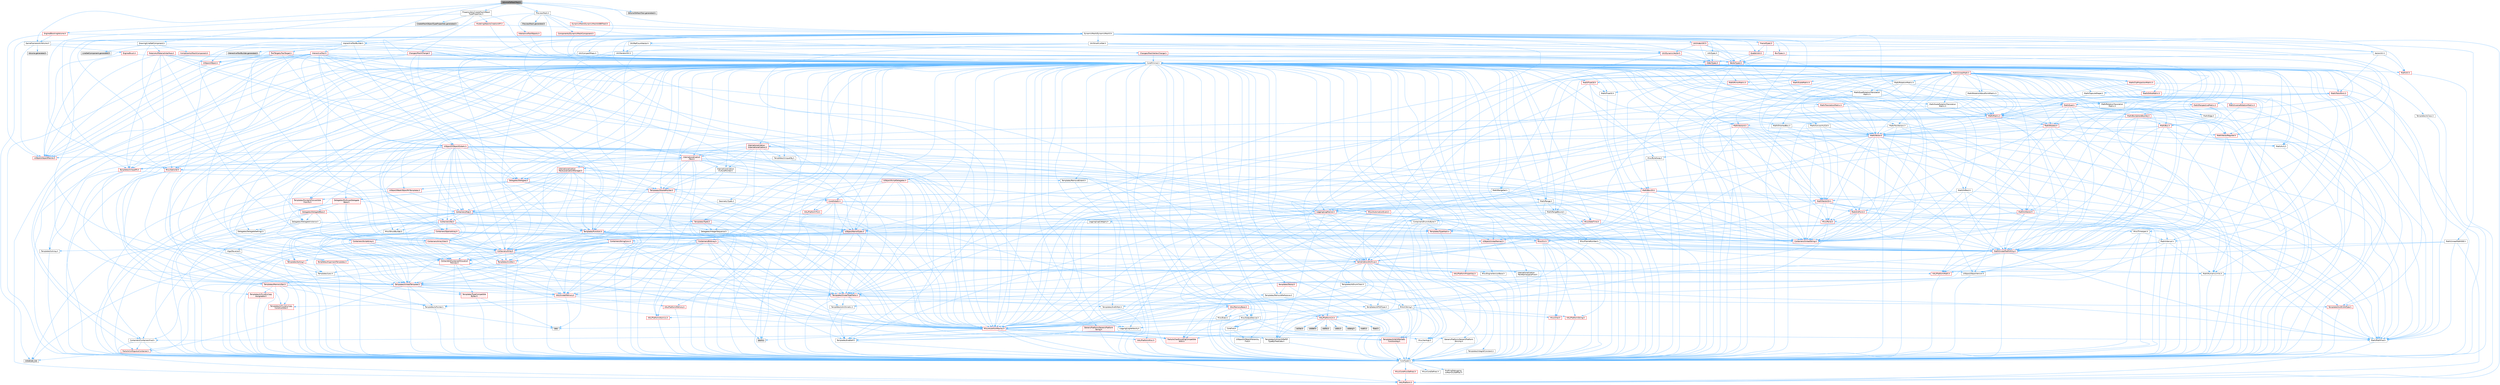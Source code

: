 digraph "VolumeToMeshTool.h"
{
 // INTERACTIVE_SVG=YES
 // LATEX_PDF_SIZE
  bgcolor="transparent";
  edge [fontname=Helvetica,fontsize=10,labelfontname=Helvetica,labelfontsize=10];
  node [fontname=Helvetica,fontsize=10,shape=box,height=0.2,width=0.4];
  Node1 [id="Node000001",label="VolumeToMeshTool.h",height=0.2,width=0.4,color="gray40", fillcolor="grey60", style="filled", fontcolor="black",tooltip=" "];
  Node1 -> Node2 [id="edge1_Node000001_Node000002",color="steelblue1",style="solid",tooltip=" "];
  Node2 [id="Node000002",label="CoreMinimal.h",height=0.2,width=0.4,color="grey40", fillcolor="white", style="filled",URL="$d7/d67/CoreMinimal_8h.html",tooltip=" "];
  Node2 -> Node3 [id="edge2_Node000002_Node000003",color="steelblue1",style="solid",tooltip=" "];
  Node3 [id="Node000003",label="CoreTypes.h",height=0.2,width=0.4,color="grey40", fillcolor="white", style="filled",URL="$dc/dec/CoreTypes_8h.html",tooltip=" "];
  Node3 -> Node4 [id="edge3_Node000003_Node000004",color="steelblue1",style="solid",tooltip=" "];
  Node4 [id="Node000004",label="HAL/Platform.h",height=0.2,width=0.4,color="red", fillcolor="#FFF0F0", style="filled",URL="$d9/dd0/Platform_8h.html",tooltip=" "];
  Node3 -> Node14 [id="edge4_Node000003_Node000014",color="steelblue1",style="solid",tooltip=" "];
  Node14 [id="Node000014",label="ProfilingDebugging\l/UMemoryDefines.h",height=0.2,width=0.4,color="grey40", fillcolor="white", style="filled",URL="$d2/da2/UMemoryDefines_8h.html",tooltip=" "];
  Node3 -> Node15 [id="edge5_Node000003_Node000015",color="steelblue1",style="solid",tooltip=" "];
  Node15 [id="Node000015",label="Misc/CoreMiscDefines.h",height=0.2,width=0.4,color="red", fillcolor="#FFF0F0", style="filled",URL="$da/d38/CoreMiscDefines_8h.html",tooltip=" "];
  Node15 -> Node4 [id="edge6_Node000015_Node000004",color="steelblue1",style="solid",tooltip=" "];
  Node3 -> Node16 [id="edge7_Node000003_Node000016",color="steelblue1",style="solid",tooltip=" "];
  Node16 [id="Node000016",label="Misc/CoreDefines.h",height=0.2,width=0.4,color="grey40", fillcolor="white", style="filled",URL="$d3/dd2/CoreDefines_8h.html",tooltip=" "];
  Node2 -> Node17 [id="edge8_Node000002_Node000017",color="steelblue1",style="solid",tooltip=" "];
  Node17 [id="Node000017",label="CoreFwd.h",height=0.2,width=0.4,color="grey40", fillcolor="white", style="filled",URL="$d1/d1e/CoreFwd_8h.html",tooltip=" "];
  Node17 -> Node3 [id="edge9_Node000017_Node000003",color="steelblue1",style="solid",tooltip=" "];
  Node17 -> Node18 [id="edge10_Node000017_Node000018",color="steelblue1",style="solid",tooltip=" "];
  Node18 [id="Node000018",label="Containers/ContainersFwd.h",height=0.2,width=0.4,color="grey40", fillcolor="white", style="filled",URL="$d4/d0a/ContainersFwd_8h.html",tooltip=" "];
  Node18 -> Node4 [id="edge11_Node000018_Node000004",color="steelblue1",style="solid",tooltip=" "];
  Node18 -> Node3 [id="edge12_Node000018_Node000003",color="steelblue1",style="solid",tooltip=" "];
  Node18 -> Node19 [id="edge13_Node000018_Node000019",color="steelblue1",style="solid",tooltip=" "];
  Node19 [id="Node000019",label="Traits/IsContiguousContainer.h",height=0.2,width=0.4,color="red", fillcolor="#FFF0F0", style="filled",URL="$d5/d3c/IsContiguousContainer_8h.html",tooltip=" "];
  Node19 -> Node3 [id="edge14_Node000019_Node000003",color="steelblue1",style="solid",tooltip=" "];
  Node19 -> Node21 [id="edge15_Node000019_Node000021",color="steelblue1",style="solid",tooltip=" "];
  Node21 [id="Node000021",label="initializer_list",height=0.2,width=0.4,color="grey60", fillcolor="#E0E0E0", style="filled",tooltip=" "];
  Node17 -> Node22 [id="edge16_Node000017_Node000022",color="steelblue1",style="solid",tooltip=" "];
  Node22 [id="Node000022",label="Math/MathFwd.h",height=0.2,width=0.4,color="grey40", fillcolor="white", style="filled",URL="$d2/d10/MathFwd_8h.html",tooltip=" "];
  Node22 -> Node4 [id="edge17_Node000022_Node000004",color="steelblue1",style="solid",tooltip=" "];
  Node17 -> Node23 [id="edge18_Node000017_Node000023",color="steelblue1",style="solid",tooltip=" "];
  Node23 [id="Node000023",label="UObject/UObjectHierarchy\lFwd.h",height=0.2,width=0.4,color="grey40", fillcolor="white", style="filled",URL="$d3/d13/UObjectHierarchyFwd_8h.html",tooltip=" "];
  Node2 -> Node23 [id="edge19_Node000002_Node000023",color="steelblue1",style="solid",tooltip=" "];
  Node2 -> Node18 [id="edge20_Node000002_Node000018",color="steelblue1",style="solid",tooltip=" "];
  Node2 -> Node24 [id="edge21_Node000002_Node000024",color="steelblue1",style="solid",tooltip=" "];
  Node24 [id="Node000024",label="Misc/VarArgs.h",height=0.2,width=0.4,color="grey40", fillcolor="white", style="filled",URL="$d5/d6f/VarArgs_8h.html",tooltip=" "];
  Node24 -> Node3 [id="edge22_Node000024_Node000003",color="steelblue1",style="solid",tooltip=" "];
  Node2 -> Node25 [id="edge23_Node000002_Node000025",color="steelblue1",style="solid",tooltip=" "];
  Node25 [id="Node000025",label="Logging/LogVerbosity.h",height=0.2,width=0.4,color="grey40", fillcolor="white", style="filled",URL="$d2/d8f/LogVerbosity_8h.html",tooltip=" "];
  Node25 -> Node3 [id="edge24_Node000025_Node000003",color="steelblue1",style="solid",tooltip=" "];
  Node2 -> Node26 [id="edge25_Node000002_Node000026",color="steelblue1",style="solid",tooltip=" "];
  Node26 [id="Node000026",label="Misc/OutputDevice.h",height=0.2,width=0.4,color="grey40", fillcolor="white", style="filled",URL="$d7/d32/OutputDevice_8h.html",tooltip=" "];
  Node26 -> Node17 [id="edge26_Node000026_Node000017",color="steelblue1",style="solid",tooltip=" "];
  Node26 -> Node3 [id="edge27_Node000026_Node000003",color="steelblue1",style="solid",tooltip=" "];
  Node26 -> Node25 [id="edge28_Node000026_Node000025",color="steelblue1",style="solid",tooltip=" "];
  Node26 -> Node24 [id="edge29_Node000026_Node000024",color="steelblue1",style="solid",tooltip=" "];
  Node26 -> Node27 [id="edge30_Node000026_Node000027",color="steelblue1",style="solid",tooltip=" "];
  Node27 [id="Node000027",label="Templates/IsArrayOrRefOf\lTypeByPredicate.h",height=0.2,width=0.4,color="grey40", fillcolor="white", style="filled",URL="$d6/da1/IsArrayOrRefOfTypeByPredicate_8h.html",tooltip=" "];
  Node27 -> Node3 [id="edge31_Node000027_Node000003",color="steelblue1",style="solid",tooltip=" "];
  Node26 -> Node28 [id="edge32_Node000026_Node000028",color="steelblue1",style="solid",tooltip=" "];
  Node28 [id="Node000028",label="Templates/IsValidVariadic\lFunctionArg.h",height=0.2,width=0.4,color="red", fillcolor="#FFF0F0", style="filled",URL="$d0/dc8/IsValidVariadicFunctionArg_8h.html",tooltip=" "];
  Node28 -> Node3 [id="edge33_Node000028_Node000003",color="steelblue1",style="solid",tooltip=" "];
  Node26 -> Node30 [id="edge34_Node000026_Node000030",color="steelblue1",style="solid",tooltip=" "];
  Node30 [id="Node000030",label="Traits/IsCharEncodingCompatible\lWith.h",height=0.2,width=0.4,color="red", fillcolor="#FFF0F0", style="filled",URL="$df/dd1/IsCharEncodingCompatibleWith_8h.html",tooltip=" "];
  Node2 -> Node32 [id="edge35_Node000002_Node000032",color="steelblue1",style="solid",tooltip=" "];
  Node32 [id="Node000032",label="HAL/PlatformCrt.h",height=0.2,width=0.4,color="red", fillcolor="#FFF0F0", style="filled",URL="$d8/d75/PlatformCrt_8h.html",tooltip=" "];
  Node32 -> Node33 [id="edge36_Node000032_Node000033",color="steelblue1",style="solid",tooltip=" "];
  Node33 [id="Node000033",label="new",height=0.2,width=0.4,color="grey60", fillcolor="#E0E0E0", style="filled",tooltip=" "];
  Node32 -> Node34 [id="edge37_Node000032_Node000034",color="steelblue1",style="solid",tooltip=" "];
  Node34 [id="Node000034",label="wchar.h",height=0.2,width=0.4,color="grey60", fillcolor="#E0E0E0", style="filled",tooltip=" "];
  Node32 -> Node35 [id="edge38_Node000032_Node000035",color="steelblue1",style="solid",tooltip=" "];
  Node35 [id="Node000035",label="stddef.h",height=0.2,width=0.4,color="grey60", fillcolor="#E0E0E0", style="filled",tooltip=" "];
  Node32 -> Node36 [id="edge39_Node000032_Node000036",color="steelblue1",style="solid",tooltip=" "];
  Node36 [id="Node000036",label="stdlib.h",height=0.2,width=0.4,color="grey60", fillcolor="#E0E0E0", style="filled",tooltip=" "];
  Node32 -> Node37 [id="edge40_Node000032_Node000037",color="steelblue1",style="solid",tooltip=" "];
  Node37 [id="Node000037",label="stdio.h",height=0.2,width=0.4,color="grey60", fillcolor="#E0E0E0", style="filled",tooltip=" "];
  Node32 -> Node38 [id="edge41_Node000032_Node000038",color="steelblue1",style="solid",tooltip=" "];
  Node38 [id="Node000038",label="stdarg.h",height=0.2,width=0.4,color="grey60", fillcolor="#E0E0E0", style="filled",tooltip=" "];
  Node32 -> Node39 [id="edge42_Node000032_Node000039",color="steelblue1",style="solid",tooltip=" "];
  Node39 [id="Node000039",label="math.h",height=0.2,width=0.4,color="grey60", fillcolor="#E0E0E0", style="filled",tooltip=" "];
  Node32 -> Node40 [id="edge43_Node000032_Node000040",color="steelblue1",style="solid",tooltip=" "];
  Node40 [id="Node000040",label="float.h",height=0.2,width=0.4,color="grey60", fillcolor="#E0E0E0", style="filled",tooltip=" "];
  Node2 -> Node42 [id="edge44_Node000002_Node000042",color="steelblue1",style="solid",tooltip=" "];
  Node42 [id="Node000042",label="HAL/PlatformMisc.h",height=0.2,width=0.4,color="red", fillcolor="#FFF0F0", style="filled",URL="$d0/df5/PlatformMisc_8h.html",tooltip=" "];
  Node42 -> Node3 [id="edge45_Node000042_Node000003",color="steelblue1",style="solid",tooltip=" "];
  Node2 -> Node61 [id="edge46_Node000002_Node000061",color="steelblue1",style="solid",tooltip=" "];
  Node61 [id="Node000061",label="Misc/AssertionMacros.h",height=0.2,width=0.4,color="red", fillcolor="#FFF0F0", style="filled",URL="$d0/dfa/AssertionMacros_8h.html",tooltip=" "];
  Node61 -> Node3 [id="edge47_Node000061_Node000003",color="steelblue1",style="solid",tooltip=" "];
  Node61 -> Node4 [id="edge48_Node000061_Node000004",color="steelblue1",style="solid",tooltip=" "];
  Node61 -> Node42 [id="edge49_Node000061_Node000042",color="steelblue1",style="solid",tooltip=" "];
  Node61 -> Node62 [id="edge50_Node000061_Node000062",color="steelblue1",style="solid",tooltip=" "];
  Node62 [id="Node000062",label="Templates/EnableIf.h",height=0.2,width=0.4,color="grey40", fillcolor="white", style="filled",URL="$d7/d60/EnableIf_8h.html",tooltip=" "];
  Node62 -> Node3 [id="edge51_Node000062_Node000003",color="steelblue1",style="solid",tooltip=" "];
  Node61 -> Node27 [id="edge52_Node000061_Node000027",color="steelblue1",style="solid",tooltip=" "];
  Node61 -> Node28 [id="edge53_Node000061_Node000028",color="steelblue1",style="solid",tooltip=" "];
  Node61 -> Node30 [id="edge54_Node000061_Node000030",color="steelblue1",style="solid",tooltip=" "];
  Node61 -> Node24 [id="edge55_Node000061_Node000024",color="steelblue1",style="solid",tooltip=" "];
  Node61 -> Node69 [id="edge56_Node000061_Node000069",color="steelblue1",style="solid",tooltip=" "];
  Node69 [id="Node000069",label="atomic",height=0.2,width=0.4,color="grey60", fillcolor="#E0E0E0", style="filled",tooltip=" "];
  Node2 -> Node70 [id="edge57_Node000002_Node000070",color="steelblue1",style="solid",tooltip=" "];
  Node70 [id="Node000070",label="Templates/IsPointer.h",height=0.2,width=0.4,color="grey40", fillcolor="white", style="filled",URL="$d7/d05/IsPointer_8h.html",tooltip=" "];
  Node70 -> Node3 [id="edge58_Node000070_Node000003",color="steelblue1",style="solid",tooltip=" "];
  Node2 -> Node71 [id="edge59_Node000002_Node000071",color="steelblue1",style="solid",tooltip=" "];
  Node71 [id="Node000071",label="HAL/PlatformMemory.h",height=0.2,width=0.4,color="red", fillcolor="#FFF0F0", style="filled",URL="$de/d68/PlatformMemory_8h.html",tooltip=" "];
  Node71 -> Node3 [id="edge60_Node000071_Node000003",color="steelblue1",style="solid",tooltip=" "];
  Node2 -> Node54 [id="edge61_Node000002_Node000054",color="steelblue1",style="solid",tooltip=" "];
  Node54 [id="Node000054",label="HAL/PlatformAtomics.h",height=0.2,width=0.4,color="red", fillcolor="#FFF0F0", style="filled",URL="$d3/d36/PlatformAtomics_8h.html",tooltip=" "];
  Node54 -> Node3 [id="edge62_Node000054_Node000003",color="steelblue1",style="solid",tooltip=" "];
  Node2 -> Node76 [id="edge63_Node000002_Node000076",color="steelblue1",style="solid",tooltip=" "];
  Node76 [id="Node000076",label="Misc/Exec.h",height=0.2,width=0.4,color="grey40", fillcolor="white", style="filled",URL="$de/ddb/Exec_8h.html",tooltip=" "];
  Node76 -> Node3 [id="edge64_Node000076_Node000003",color="steelblue1",style="solid",tooltip=" "];
  Node76 -> Node61 [id="edge65_Node000076_Node000061",color="steelblue1",style="solid",tooltip=" "];
  Node2 -> Node77 [id="edge66_Node000002_Node000077",color="steelblue1",style="solid",tooltip=" "];
  Node77 [id="Node000077",label="HAL/MemoryBase.h",height=0.2,width=0.4,color="red", fillcolor="#FFF0F0", style="filled",URL="$d6/d9f/MemoryBase_8h.html",tooltip=" "];
  Node77 -> Node3 [id="edge67_Node000077_Node000003",color="steelblue1",style="solid",tooltip=" "];
  Node77 -> Node54 [id="edge68_Node000077_Node000054",color="steelblue1",style="solid",tooltip=" "];
  Node77 -> Node32 [id="edge69_Node000077_Node000032",color="steelblue1",style="solid",tooltip=" "];
  Node77 -> Node76 [id="edge70_Node000077_Node000076",color="steelblue1",style="solid",tooltip=" "];
  Node77 -> Node26 [id="edge71_Node000077_Node000026",color="steelblue1",style="solid",tooltip=" "];
  Node2 -> Node87 [id="edge72_Node000002_Node000087",color="steelblue1",style="solid",tooltip=" "];
  Node87 [id="Node000087",label="HAL/UnrealMemory.h",height=0.2,width=0.4,color="red", fillcolor="#FFF0F0", style="filled",URL="$d9/d96/UnrealMemory_8h.html",tooltip=" "];
  Node87 -> Node3 [id="edge73_Node000087_Node000003",color="steelblue1",style="solid",tooltip=" "];
  Node87 -> Node77 [id="edge74_Node000087_Node000077",color="steelblue1",style="solid",tooltip=" "];
  Node87 -> Node71 [id="edge75_Node000087_Node000071",color="steelblue1",style="solid",tooltip=" "];
  Node87 -> Node70 [id="edge76_Node000087_Node000070",color="steelblue1",style="solid",tooltip=" "];
  Node2 -> Node89 [id="edge77_Node000002_Node000089",color="steelblue1",style="solid",tooltip=" "];
  Node89 [id="Node000089",label="Templates/IsArithmetic.h",height=0.2,width=0.4,color="grey40", fillcolor="white", style="filled",URL="$d2/d5d/IsArithmetic_8h.html",tooltip=" "];
  Node89 -> Node3 [id="edge78_Node000089_Node000003",color="steelblue1",style="solid",tooltip=" "];
  Node2 -> Node83 [id="edge79_Node000002_Node000083",color="steelblue1",style="solid",tooltip=" "];
  Node83 [id="Node000083",label="Templates/AndOrNot.h",height=0.2,width=0.4,color="grey40", fillcolor="white", style="filled",URL="$db/d0a/AndOrNot_8h.html",tooltip=" "];
  Node83 -> Node3 [id="edge80_Node000083_Node000003",color="steelblue1",style="solid",tooltip=" "];
  Node2 -> Node90 [id="edge81_Node000002_Node000090",color="steelblue1",style="solid",tooltip=" "];
  Node90 [id="Node000090",label="Templates/IsPODType.h",height=0.2,width=0.4,color="grey40", fillcolor="white", style="filled",URL="$d7/db1/IsPODType_8h.html",tooltip=" "];
  Node90 -> Node3 [id="edge82_Node000090_Node000003",color="steelblue1",style="solid",tooltip=" "];
  Node2 -> Node91 [id="edge83_Node000002_Node000091",color="steelblue1",style="solid",tooltip=" "];
  Node91 [id="Node000091",label="Templates/IsUECoreType.h",height=0.2,width=0.4,color="red", fillcolor="#FFF0F0", style="filled",URL="$d1/db8/IsUECoreType_8h.html",tooltip=" "];
  Node91 -> Node3 [id="edge84_Node000091_Node000003",color="steelblue1",style="solid",tooltip=" "];
  Node2 -> Node84 [id="edge85_Node000002_Node000084",color="steelblue1",style="solid",tooltip=" "];
  Node84 [id="Node000084",label="Templates/IsTriviallyCopy\lConstructible.h",height=0.2,width=0.4,color="red", fillcolor="#FFF0F0", style="filled",URL="$d3/d78/IsTriviallyCopyConstructible_8h.html",tooltip=" "];
  Node84 -> Node3 [id="edge86_Node000084_Node000003",color="steelblue1",style="solid",tooltip=" "];
  Node2 -> Node92 [id="edge87_Node000002_Node000092",color="steelblue1",style="solid",tooltip=" "];
  Node92 [id="Node000092",label="Templates/UnrealTypeTraits.h",height=0.2,width=0.4,color="red", fillcolor="#FFF0F0", style="filled",URL="$d2/d2d/UnrealTypeTraits_8h.html",tooltip=" "];
  Node92 -> Node3 [id="edge88_Node000092_Node000003",color="steelblue1",style="solid",tooltip=" "];
  Node92 -> Node70 [id="edge89_Node000092_Node000070",color="steelblue1",style="solid",tooltip=" "];
  Node92 -> Node61 [id="edge90_Node000092_Node000061",color="steelblue1",style="solid",tooltip=" "];
  Node92 -> Node83 [id="edge91_Node000092_Node000083",color="steelblue1",style="solid",tooltip=" "];
  Node92 -> Node62 [id="edge92_Node000092_Node000062",color="steelblue1",style="solid",tooltip=" "];
  Node92 -> Node89 [id="edge93_Node000092_Node000089",color="steelblue1",style="solid",tooltip=" "];
  Node92 -> Node90 [id="edge94_Node000092_Node000090",color="steelblue1",style="solid",tooltip=" "];
  Node92 -> Node91 [id="edge95_Node000092_Node000091",color="steelblue1",style="solid",tooltip=" "];
  Node92 -> Node84 [id="edge96_Node000092_Node000084",color="steelblue1",style="solid",tooltip=" "];
  Node2 -> Node62 [id="edge97_Node000002_Node000062",color="steelblue1",style="solid",tooltip=" "];
  Node2 -> Node94 [id="edge98_Node000002_Node000094",color="steelblue1",style="solid",tooltip=" "];
  Node94 [id="Node000094",label="Templates/RemoveReference.h",height=0.2,width=0.4,color="grey40", fillcolor="white", style="filled",URL="$da/dbe/RemoveReference_8h.html",tooltip=" "];
  Node94 -> Node3 [id="edge99_Node000094_Node000003",color="steelblue1",style="solid",tooltip=" "];
  Node2 -> Node95 [id="edge100_Node000002_Node000095",color="steelblue1",style="solid",tooltip=" "];
  Node95 [id="Node000095",label="Templates/IntegralConstant.h",height=0.2,width=0.4,color="grey40", fillcolor="white", style="filled",URL="$db/d1b/IntegralConstant_8h.html",tooltip=" "];
  Node95 -> Node3 [id="edge101_Node000095_Node000003",color="steelblue1",style="solid",tooltip=" "];
  Node2 -> Node96 [id="edge102_Node000002_Node000096",color="steelblue1",style="solid",tooltip=" "];
  Node96 [id="Node000096",label="Templates/IsClass.h",height=0.2,width=0.4,color="grey40", fillcolor="white", style="filled",URL="$db/dcb/IsClass_8h.html",tooltip=" "];
  Node96 -> Node3 [id="edge103_Node000096_Node000003",color="steelblue1",style="solid",tooltip=" "];
  Node2 -> Node97 [id="edge104_Node000002_Node000097",color="steelblue1",style="solid",tooltip=" "];
  Node97 [id="Node000097",label="Templates/TypeCompatible\lBytes.h",height=0.2,width=0.4,color="red", fillcolor="#FFF0F0", style="filled",URL="$df/d0a/TypeCompatibleBytes_8h.html",tooltip=" "];
  Node97 -> Node3 [id="edge105_Node000097_Node000003",color="steelblue1",style="solid",tooltip=" "];
  Node97 -> Node33 [id="edge106_Node000097_Node000033",color="steelblue1",style="solid",tooltip=" "];
  Node2 -> Node19 [id="edge107_Node000002_Node000019",color="steelblue1",style="solid",tooltip=" "];
  Node2 -> Node98 [id="edge108_Node000002_Node000098",color="steelblue1",style="solid",tooltip=" "];
  Node98 [id="Node000098",label="Templates/UnrealTemplate.h",height=0.2,width=0.4,color="red", fillcolor="#FFF0F0", style="filled",URL="$d4/d24/UnrealTemplate_8h.html",tooltip=" "];
  Node98 -> Node3 [id="edge109_Node000098_Node000003",color="steelblue1",style="solid",tooltip=" "];
  Node98 -> Node70 [id="edge110_Node000098_Node000070",color="steelblue1",style="solid",tooltip=" "];
  Node98 -> Node87 [id="edge111_Node000098_Node000087",color="steelblue1",style="solid",tooltip=" "];
  Node98 -> Node92 [id="edge112_Node000098_Node000092",color="steelblue1",style="solid",tooltip=" "];
  Node98 -> Node94 [id="edge113_Node000098_Node000094",color="steelblue1",style="solid",tooltip=" "];
  Node98 -> Node97 [id="edge114_Node000098_Node000097",color="steelblue1",style="solid",tooltip=" "];
  Node98 -> Node19 [id="edge115_Node000098_Node000019",color="steelblue1",style="solid",tooltip=" "];
  Node2 -> Node47 [id="edge116_Node000002_Node000047",color="steelblue1",style="solid",tooltip=" "];
  Node47 [id="Node000047",label="Math/NumericLimits.h",height=0.2,width=0.4,color="grey40", fillcolor="white", style="filled",URL="$df/d1b/NumericLimits_8h.html",tooltip=" "];
  Node47 -> Node3 [id="edge117_Node000047_Node000003",color="steelblue1",style="solid",tooltip=" "];
  Node2 -> Node102 [id="edge118_Node000002_Node000102",color="steelblue1",style="solid",tooltip=" "];
  Node102 [id="Node000102",label="HAL/PlatformMath.h",height=0.2,width=0.4,color="red", fillcolor="#FFF0F0", style="filled",URL="$dc/d53/PlatformMath_8h.html",tooltip=" "];
  Node102 -> Node3 [id="edge119_Node000102_Node000003",color="steelblue1",style="solid",tooltip=" "];
  Node2 -> Node85 [id="edge120_Node000002_Node000085",color="steelblue1",style="solid",tooltip=" "];
  Node85 [id="Node000085",label="Templates/IsTriviallyCopy\lAssignable.h",height=0.2,width=0.4,color="red", fillcolor="#FFF0F0", style="filled",URL="$d2/df2/IsTriviallyCopyAssignable_8h.html",tooltip=" "];
  Node85 -> Node3 [id="edge121_Node000085_Node000003",color="steelblue1",style="solid",tooltip=" "];
  Node2 -> Node110 [id="edge122_Node000002_Node000110",color="steelblue1",style="solid",tooltip=" "];
  Node110 [id="Node000110",label="Templates/MemoryOps.h",height=0.2,width=0.4,color="red", fillcolor="#FFF0F0", style="filled",URL="$db/dea/MemoryOps_8h.html",tooltip=" "];
  Node110 -> Node3 [id="edge123_Node000110_Node000003",color="steelblue1",style="solid",tooltip=" "];
  Node110 -> Node87 [id="edge124_Node000110_Node000087",color="steelblue1",style="solid",tooltip=" "];
  Node110 -> Node85 [id="edge125_Node000110_Node000085",color="steelblue1",style="solid",tooltip=" "];
  Node110 -> Node84 [id="edge126_Node000110_Node000084",color="steelblue1",style="solid",tooltip=" "];
  Node110 -> Node92 [id="edge127_Node000110_Node000092",color="steelblue1",style="solid",tooltip=" "];
  Node110 -> Node33 [id="edge128_Node000110_Node000033",color="steelblue1",style="solid",tooltip=" "];
  Node2 -> Node111 [id="edge129_Node000002_Node000111",color="steelblue1",style="solid",tooltip=" "];
  Node111 [id="Node000111",label="Containers/ContainerAllocation\lPolicies.h",height=0.2,width=0.4,color="red", fillcolor="#FFF0F0", style="filled",URL="$d7/dff/ContainerAllocationPolicies_8h.html",tooltip=" "];
  Node111 -> Node3 [id="edge130_Node000111_Node000003",color="steelblue1",style="solid",tooltip=" "];
  Node111 -> Node111 [id="edge131_Node000111_Node000111",color="steelblue1",style="solid",tooltip=" "];
  Node111 -> Node102 [id="edge132_Node000111_Node000102",color="steelblue1",style="solid",tooltip=" "];
  Node111 -> Node87 [id="edge133_Node000111_Node000087",color="steelblue1",style="solid",tooltip=" "];
  Node111 -> Node47 [id="edge134_Node000111_Node000047",color="steelblue1",style="solid",tooltip=" "];
  Node111 -> Node61 [id="edge135_Node000111_Node000061",color="steelblue1",style="solid",tooltip=" "];
  Node111 -> Node110 [id="edge136_Node000111_Node000110",color="steelblue1",style="solid",tooltip=" "];
  Node111 -> Node97 [id="edge137_Node000111_Node000097",color="steelblue1",style="solid",tooltip=" "];
  Node2 -> Node114 [id="edge138_Node000002_Node000114",color="steelblue1",style="solid",tooltip=" "];
  Node114 [id="Node000114",label="Templates/IsEnumClass.h",height=0.2,width=0.4,color="grey40", fillcolor="white", style="filled",URL="$d7/d15/IsEnumClass_8h.html",tooltip=" "];
  Node114 -> Node3 [id="edge139_Node000114_Node000003",color="steelblue1",style="solid",tooltip=" "];
  Node114 -> Node83 [id="edge140_Node000114_Node000083",color="steelblue1",style="solid",tooltip=" "];
  Node2 -> Node115 [id="edge141_Node000002_Node000115",color="steelblue1",style="solid",tooltip=" "];
  Node115 [id="Node000115",label="HAL/PlatformProperties.h",height=0.2,width=0.4,color="red", fillcolor="#FFF0F0", style="filled",URL="$d9/db0/PlatformProperties_8h.html",tooltip=" "];
  Node115 -> Node3 [id="edge142_Node000115_Node000003",color="steelblue1",style="solid",tooltip=" "];
  Node2 -> Node118 [id="edge143_Node000002_Node000118",color="steelblue1",style="solid",tooltip=" "];
  Node118 [id="Node000118",label="Misc/EngineVersionBase.h",height=0.2,width=0.4,color="grey40", fillcolor="white", style="filled",URL="$d5/d2b/EngineVersionBase_8h.html",tooltip=" "];
  Node118 -> Node3 [id="edge144_Node000118_Node000003",color="steelblue1",style="solid",tooltip=" "];
  Node2 -> Node119 [id="edge145_Node000002_Node000119",color="steelblue1",style="solid",tooltip=" "];
  Node119 [id="Node000119",label="Internationalization\l/TextNamespaceFwd.h",height=0.2,width=0.4,color="grey40", fillcolor="white", style="filled",URL="$d8/d97/TextNamespaceFwd_8h.html",tooltip=" "];
  Node119 -> Node3 [id="edge146_Node000119_Node000003",color="steelblue1",style="solid",tooltip=" "];
  Node2 -> Node120 [id="edge147_Node000002_Node000120",color="steelblue1",style="solid",tooltip=" "];
  Node120 [id="Node000120",label="Serialization/Archive.h",height=0.2,width=0.4,color="red", fillcolor="#FFF0F0", style="filled",URL="$d7/d3b/Archive_8h.html",tooltip=" "];
  Node120 -> Node17 [id="edge148_Node000120_Node000017",color="steelblue1",style="solid",tooltip=" "];
  Node120 -> Node3 [id="edge149_Node000120_Node000003",color="steelblue1",style="solid",tooltip=" "];
  Node120 -> Node115 [id="edge150_Node000120_Node000115",color="steelblue1",style="solid",tooltip=" "];
  Node120 -> Node119 [id="edge151_Node000120_Node000119",color="steelblue1",style="solid",tooltip=" "];
  Node120 -> Node22 [id="edge152_Node000120_Node000022",color="steelblue1",style="solid",tooltip=" "];
  Node120 -> Node61 [id="edge153_Node000120_Node000061",color="steelblue1",style="solid",tooltip=" "];
  Node120 -> Node118 [id="edge154_Node000120_Node000118",color="steelblue1",style="solid",tooltip=" "];
  Node120 -> Node24 [id="edge155_Node000120_Node000024",color="steelblue1",style="solid",tooltip=" "];
  Node120 -> Node62 [id="edge156_Node000120_Node000062",color="steelblue1",style="solid",tooltip=" "];
  Node120 -> Node27 [id="edge157_Node000120_Node000027",color="steelblue1",style="solid",tooltip=" "];
  Node120 -> Node114 [id="edge158_Node000120_Node000114",color="steelblue1",style="solid",tooltip=" "];
  Node120 -> Node28 [id="edge159_Node000120_Node000028",color="steelblue1",style="solid",tooltip=" "];
  Node120 -> Node98 [id="edge160_Node000120_Node000098",color="steelblue1",style="solid",tooltip=" "];
  Node120 -> Node30 [id="edge161_Node000120_Node000030",color="steelblue1",style="solid",tooltip=" "];
  Node120 -> Node123 [id="edge162_Node000120_Node000123",color="steelblue1",style="solid",tooltip=" "];
  Node123 [id="Node000123",label="UObject/ObjectVersion.h",height=0.2,width=0.4,color="grey40", fillcolor="white", style="filled",URL="$da/d63/ObjectVersion_8h.html",tooltip=" "];
  Node123 -> Node3 [id="edge163_Node000123_Node000003",color="steelblue1",style="solid",tooltip=" "];
  Node2 -> Node124 [id="edge164_Node000002_Node000124",color="steelblue1",style="solid",tooltip=" "];
  Node124 [id="Node000124",label="Templates/Less.h",height=0.2,width=0.4,color="grey40", fillcolor="white", style="filled",URL="$de/dc8/Less_8h.html",tooltip=" "];
  Node124 -> Node3 [id="edge165_Node000124_Node000003",color="steelblue1",style="solid",tooltip=" "];
  Node124 -> Node98 [id="edge166_Node000124_Node000098",color="steelblue1",style="solid",tooltip=" "];
  Node2 -> Node125 [id="edge167_Node000002_Node000125",color="steelblue1",style="solid",tooltip=" "];
  Node125 [id="Node000125",label="Templates/Sorting.h",height=0.2,width=0.4,color="red", fillcolor="#FFF0F0", style="filled",URL="$d3/d9e/Sorting_8h.html",tooltip=" "];
  Node125 -> Node3 [id="edge168_Node000125_Node000003",color="steelblue1",style="solid",tooltip=" "];
  Node125 -> Node102 [id="edge169_Node000125_Node000102",color="steelblue1",style="solid",tooltip=" "];
  Node125 -> Node124 [id="edge170_Node000125_Node000124",color="steelblue1",style="solid",tooltip=" "];
  Node2 -> Node136 [id="edge171_Node000002_Node000136",color="steelblue1",style="solid",tooltip=" "];
  Node136 [id="Node000136",label="Misc/Char.h",height=0.2,width=0.4,color="red", fillcolor="#FFF0F0", style="filled",URL="$d0/d58/Char_8h.html",tooltip=" "];
  Node136 -> Node3 [id="edge172_Node000136_Node000003",color="steelblue1",style="solid",tooltip=" "];
  Node2 -> Node139 [id="edge173_Node000002_Node000139",color="steelblue1",style="solid",tooltip=" "];
  Node139 [id="Node000139",label="GenericPlatform/GenericPlatform\lStricmp.h",height=0.2,width=0.4,color="grey40", fillcolor="white", style="filled",URL="$d2/d86/GenericPlatformStricmp_8h.html",tooltip=" "];
  Node139 -> Node3 [id="edge174_Node000139_Node000003",color="steelblue1",style="solid",tooltip=" "];
  Node2 -> Node140 [id="edge175_Node000002_Node000140",color="steelblue1",style="solid",tooltip=" "];
  Node140 [id="Node000140",label="GenericPlatform/GenericPlatform\lString.h",height=0.2,width=0.4,color="red", fillcolor="#FFF0F0", style="filled",URL="$dd/d20/GenericPlatformString_8h.html",tooltip=" "];
  Node140 -> Node3 [id="edge176_Node000140_Node000003",color="steelblue1",style="solid",tooltip=" "];
  Node140 -> Node139 [id="edge177_Node000140_Node000139",color="steelblue1",style="solid",tooltip=" "];
  Node140 -> Node62 [id="edge178_Node000140_Node000062",color="steelblue1",style="solid",tooltip=" "];
  Node140 -> Node30 [id="edge179_Node000140_Node000030",color="steelblue1",style="solid",tooltip=" "];
  Node2 -> Node73 [id="edge180_Node000002_Node000073",color="steelblue1",style="solid",tooltip=" "];
  Node73 [id="Node000073",label="HAL/PlatformString.h",height=0.2,width=0.4,color="red", fillcolor="#FFF0F0", style="filled",URL="$db/db5/PlatformString_8h.html",tooltip=" "];
  Node73 -> Node3 [id="edge181_Node000073_Node000003",color="steelblue1",style="solid",tooltip=" "];
  Node2 -> Node143 [id="edge182_Node000002_Node000143",color="steelblue1",style="solid",tooltip=" "];
  Node143 [id="Node000143",label="Misc/CString.h",height=0.2,width=0.4,color="grey40", fillcolor="white", style="filled",URL="$d2/d49/CString_8h.html",tooltip=" "];
  Node143 -> Node3 [id="edge183_Node000143_Node000003",color="steelblue1",style="solid",tooltip=" "];
  Node143 -> Node32 [id="edge184_Node000143_Node000032",color="steelblue1",style="solid",tooltip=" "];
  Node143 -> Node73 [id="edge185_Node000143_Node000073",color="steelblue1",style="solid",tooltip=" "];
  Node143 -> Node61 [id="edge186_Node000143_Node000061",color="steelblue1",style="solid",tooltip=" "];
  Node143 -> Node136 [id="edge187_Node000143_Node000136",color="steelblue1",style="solid",tooltip=" "];
  Node143 -> Node24 [id="edge188_Node000143_Node000024",color="steelblue1",style="solid",tooltip=" "];
  Node143 -> Node27 [id="edge189_Node000143_Node000027",color="steelblue1",style="solid",tooltip=" "];
  Node143 -> Node28 [id="edge190_Node000143_Node000028",color="steelblue1",style="solid",tooltip=" "];
  Node143 -> Node30 [id="edge191_Node000143_Node000030",color="steelblue1",style="solid",tooltip=" "];
  Node2 -> Node144 [id="edge192_Node000002_Node000144",color="steelblue1",style="solid",tooltip=" "];
  Node144 [id="Node000144",label="Misc/Crc.h",height=0.2,width=0.4,color="red", fillcolor="#FFF0F0", style="filled",URL="$d4/dd2/Crc_8h.html",tooltip=" "];
  Node144 -> Node3 [id="edge193_Node000144_Node000003",color="steelblue1",style="solid",tooltip=" "];
  Node144 -> Node73 [id="edge194_Node000144_Node000073",color="steelblue1",style="solid",tooltip=" "];
  Node144 -> Node61 [id="edge195_Node000144_Node000061",color="steelblue1",style="solid",tooltip=" "];
  Node144 -> Node143 [id="edge196_Node000144_Node000143",color="steelblue1",style="solid",tooltip=" "];
  Node144 -> Node136 [id="edge197_Node000144_Node000136",color="steelblue1",style="solid",tooltip=" "];
  Node144 -> Node92 [id="edge198_Node000144_Node000092",color="steelblue1",style="solid",tooltip=" "];
  Node2 -> Node135 [id="edge199_Node000002_Node000135",color="steelblue1",style="solid",tooltip=" "];
  Node135 [id="Node000135",label="Math/UnrealMathUtility.h",height=0.2,width=0.4,color="red", fillcolor="#FFF0F0", style="filled",URL="$db/db8/UnrealMathUtility_8h.html",tooltip=" "];
  Node135 -> Node3 [id="edge200_Node000135_Node000003",color="steelblue1",style="solid",tooltip=" "];
  Node135 -> Node61 [id="edge201_Node000135_Node000061",color="steelblue1",style="solid",tooltip=" "];
  Node135 -> Node102 [id="edge202_Node000135_Node000102",color="steelblue1",style="solid",tooltip=" "];
  Node135 -> Node22 [id="edge203_Node000135_Node000022",color="steelblue1",style="solid",tooltip=" "];
  Node2 -> Node145 [id="edge204_Node000002_Node000145",color="steelblue1",style="solid",tooltip=" "];
  Node145 [id="Node000145",label="Containers/UnrealString.h",height=0.2,width=0.4,color="red", fillcolor="#FFF0F0", style="filled",URL="$d5/dba/UnrealString_8h.html",tooltip=" "];
  Node2 -> Node149 [id="edge205_Node000002_Node000149",color="steelblue1",style="solid",tooltip=" "];
  Node149 [id="Node000149",label="Containers/Array.h",height=0.2,width=0.4,color="red", fillcolor="#FFF0F0", style="filled",URL="$df/dd0/Array_8h.html",tooltip=" "];
  Node149 -> Node3 [id="edge206_Node000149_Node000003",color="steelblue1",style="solid",tooltip=" "];
  Node149 -> Node61 [id="edge207_Node000149_Node000061",color="steelblue1",style="solid",tooltip=" "];
  Node149 -> Node87 [id="edge208_Node000149_Node000087",color="steelblue1",style="solid",tooltip=" "];
  Node149 -> Node92 [id="edge209_Node000149_Node000092",color="steelblue1",style="solid",tooltip=" "];
  Node149 -> Node98 [id="edge210_Node000149_Node000098",color="steelblue1",style="solid",tooltip=" "];
  Node149 -> Node111 [id="edge211_Node000149_Node000111",color="steelblue1",style="solid",tooltip=" "];
  Node149 -> Node120 [id="edge212_Node000149_Node000120",color="steelblue1",style="solid",tooltip=" "];
  Node149 -> Node128 [id="edge213_Node000149_Node000128",color="steelblue1",style="solid",tooltip=" "];
  Node128 [id="Node000128",label="Templates/Invoke.h",height=0.2,width=0.4,color="red", fillcolor="#FFF0F0", style="filled",URL="$d7/deb/Invoke_8h.html",tooltip=" "];
  Node128 -> Node3 [id="edge214_Node000128_Node000003",color="steelblue1",style="solid",tooltip=" "];
  Node128 -> Node98 [id="edge215_Node000128_Node000098",color="steelblue1",style="solid",tooltip=" "];
  Node149 -> Node124 [id="edge216_Node000149_Node000124",color="steelblue1",style="solid",tooltip=" "];
  Node149 -> Node125 [id="edge217_Node000149_Node000125",color="steelblue1",style="solid",tooltip=" "];
  Node149 -> Node172 [id="edge218_Node000149_Node000172",color="steelblue1",style="solid",tooltip=" "];
  Node172 [id="Node000172",label="Templates/AlignmentTemplates.h",height=0.2,width=0.4,color="red", fillcolor="#FFF0F0", style="filled",URL="$dd/d32/AlignmentTemplates_8h.html",tooltip=" "];
  Node172 -> Node3 [id="edge219_Node000172_Node000003",color="steelblue1",style="solid",tooltip=" "];
  Node172 -> Node70 [id="edge220_Node000172_Node000070",color="steelblue1",style="solid",tooltip=" "];
  Node2 -> Node173 [id="edge221_Node000002_Node000173",color="steelblue1",style="solid",tooltip=" "];
  Node173 [id="Node000173",label="Misc/FrameNumber.h",height=0.2,width=0.4,color="grey40", fillcolor="white", style="filled",URL="$dd/dbd/FrameNumber_8h.html",tooltip=" "];
  Node173 -> Node3 [id="edge222_Node000173_Node000003",color="steelblue1",style="solid",tooltip=" "];
  Node173 -> Node47 [id="edge223_Node000173_Node000047",color="steelblue1",style="solid",tooltip=" "];
  Node173 -> Node135 [id="edge224_Node000173_Node000135",color="steelblue1",style="solid",tooltip=" "];
  Node173 -> Node62 [id="edge225_Node000173_Node000062",color="steelblue1",style="solid",tooltip=" "];
  Node173 -> Node92 [id="edge226_Node000173_Node000092",color="steelblue1",style="solid",tooltip=" "];
  Node2 -> Node174 [id="edge227_Node000002_Node000174",color="steelblue1",style="solid",tooltip=" "];
  Node174 [id="Node000174",label="Misc/Timespan.h",height=0.2,width=0.4,color="grey40", fillcolor="white", style="filled",URL="$da/dd9/Timespan_8h.html",tooltip=" "];
  Node174 -> Node3 [id="edge228_Node000174_Node000003",color="steelblue1",style="solid",tooltip=" "];
  Node174 -> Node175 [id="edge229_Node000174_Node000175",color="steelblue1",style="solid",tooltip=" "];
  Node175 [id="Node000175",label="Math/Interval.h",height=0.2,width=0.4,color="grey40", fillcolor="white", style="filled",URL="$d1/d55/Interval_8h.html",tooltip=" "];
  Node175 -> Node3 [id="edge230_Node000175_Node000003",color="steelblue1",style="solid",tooltip=" "];
  Node175 -> Node89 [id="edge231_Node000175_Node000089",color="steelblue1",style="solid",tooltip=" "];
  Node175 -> Node92 [id="edge232_Node000175_Node000092",color="steelblue1",style="solid",tooltip=" "];
  Node175 -> Node47 [id="edge233_Node000175_Node000047",color="steelblue1",style="solid",tooltip=" "];
  Node175 -> Node135 [id="edge234_Node000175_Node000135",color="steelblue1",style="solid",tooltip=" "];
  Node174 -> Node135 [id="edge235_Node000174_Node000135",color="steelblue1",style="solid",tooltip=" "];
  Node174 -> Node61 [id="edge236_Node000174_Node000061",color="steelblue1",style="solid",tooltip=" "];
  Node2 -> Node176 [id="edge237_Node000002_Node000176",color="steelblue1",style="solid",tooltip=" "];
  Node176 [id="Node000176",label="Containers/StringConv.h",height=0.2,width=0.4,color="red", fillcolor="#FFF0F0", style="filled",URL="$d3/ddf/StringConv_8h.html",tooltip=" "];
  Node176 -> Node3 [id="edge238_Node000176_Node000003",color="steelblue1",style="solid",tooltip=" "];
  Node176 -> Node61 [id="edge239_Node000176_Node000061",color="steelblue1",style="solid",tooltip=" "];
  Node176 -> Node111 [id="edge240_Node000176_Node000111",color="steelblue1",style="solid",tooltip=" "];
  Node176 -> Node149 [id="edge241_Node000176_Node000149",color="steelblue1",style="solid",tooltip=" "];
  Node176 -> Node143 [id="edge242_Node000176_Node000143",color="steelblue1",style="solid",tooltip=" "];
  Node176 -> Node177 [id="edge243_Node000176_Node000177",color="steelblue1",style="solid",tooltip=" "];
  Node177 [id="Node000177",label="Templates/IsArray.h",height=0.2,width=0.4,color="grey40", fillcolor="white", style="filled",URL="$d8/d8d/IsArray_8h.html",tooltip=" "];
  Node177 -> Node3 [id="edge244_Node000177_Node000003",color="steelblue1",style="solid",tooltip=" "];
  Node176 -> Node98 [id="edge245_Node000176_Node000098",color="steelblue1",style="solid",tooltip=" "];
  Node176 -> Node92 [id="edge246_Node000176_Node000092",color="steelblue1",style="solid",tooltip=" "];
  Node176 -> Node30 [id="edge247_Node000176_Node000030",color="steelblue1",style="solid",tooltip=" "];
  Node176 -> Node19 [id="edge248_Node000176_Node000019",color="steelblue1",style="solid",tooltip=" "];
  Node2 -> Node178 [id="edge249_Node000002_Node000178",color="steelblue1",style="solid",tooltip=" "];
  Node178 [id="Node000178",label="UObject/UnrealNames.h",height=0.2,width=0.4,color="red", fillcolor="#FFF0F0", style="filled",URL="$d8/db1/UnrealNames_8h.html",tooltip=" "];
  Node178 -> Node3 [id="edge250_Node000178_Node000003",color="steelblue1",style="solid",tooltip=" "];
  Node2 -> Node180 [id="edge251_Node000002_Node000180",color="steelblue1",style="solid",tooltip=" "];
  Node180 [id="Node000180",label="UObject/NameTypes.h",height=0.2,width=0.4,color="red", fillcolor="#FFF0F0", style="filled",URL="$d6/d35/NameTypes_8h.html",tooltip=" "];
  Node180 -> Node3 [id="edge252_Node000180_Node000003",color="steelblue1",style="solid",tooltip=" "];
  Node180 -> Node61 [id="edge253_Node000180_Node000061",color="steelblue1",style="solid",tooltip=" "];
  Node180 -> Node87 [id="edge254_Node000180_Node000087",color="steelblue1",style="solid",tooltip=" "];
  Node180 -> Node92 [id="edge255_Node000180_Node000092",color="steelblue1",style="solid",tooltip=" "];
  Node180 -> Node98 [id="edge256_Node000180_Node000098",color="steelblue1",style="solid",tooltip=" "];
  Node180 -> Node145 [id="edge257_Node000180_Node000145",color="steelblue1",style="solid",tooltip=" "];
  Node180 -> Node176 [id="edge258_Node000180_Node000176",color="steelblue1",style="solid",tooltip=" "];
  Node180 -> Node178 [id="edge259_Node000180_Node000178",color="steelblue1",style="solid",tooltip=" "];
  Node2 -> Node188 [id="edge260_Node000002_Node000188",color="steelblue1",style="solid",tooltip=" "];
  Node188 [id="Node000188",label="Misc/Parse.h",height=0.2,width=0.4,color="red", fillcolor="#FFF0F0", style="filled",URL="$dc/d71/Parse_8h.html",tooltip=" "];
  Node188 -> Node145 [id="edge261_Node000188_Node000145",color="steelblue1",style="solid",tooltip=" "];
  Node188 -> Node3 [id="edge262_Node000188_Node000003",color="steelblue1",style="solid",tooltip=" "];
  Node188 -> Node32 [id="edge263_Node000188_Node000032",color="steelblue1",style="solid",tooltip=" "];
  Node188 -> Node189 [id="edge264_Node000188_Node000189",color="steelblue1",style="solid",tooltip=" "];
  Node189 [id="Node000189",label="Templates/Function.h",height=0.2,width=0.4,color="red", fillcolor="#FFF0F0", style="filled",URL="$df/df5/Function_8h.html",tooltip=" "];
  Node189 -> Node3 [id="edge265_Node000189_Node000003",color="steelblue1",style="solid",tooltip=" "];
  Node189 -> Node61 [id="edge266_Node000189_Node000061",color="steelblue1",style="solid",tooltip=" "];
  Node189 -> Node87 [id="edge267_Node000189_Node000087",color="steelblue1",style="solid",tooltip=" "];
  Node189 -> Node92 [id="edge268_Node000189_Node000092",color="steelblue1",style="solid",tooltip=" "];
  Node189 -> Node128 [id="edge269_Node000189_Node000128",color="steelblue1",style="solid",tooltip=" "];
  Node189 -> Node98 [id="edge270_Node000189_Node000098",color="steelblue1",style="solid",tooltip=" "];
  Node189 -> Node135 [id="edge271_Node000189_Node000135",color="steelblue1",style="solid",tooltip=" "];
  Node189 -> Node33 [id="edge272_Node000189_Node000033",color="steelblue1",style="solid",tooltip=" "];
  Node2 -> Node172 [id="edge273_Node000002_Node000172",color="steelblue1",style="solid",tooltip=" "];
  Node2 -> Node191 [id="edge274_Node000002_Node000191",color="steelblue1",style="solid",tooltip=" "];
  Node191 [id="Node000191",label="Misc/StructBuilder.h",height=0.2,width=0.4,color="grey40", fillcolor="white", style="filled",URL="$d9/db3/StructBuilder_8h.html",tooltip=" "];
  Node191 -> Node3 [id="edge275_Node000191_Node000003",color="steelblue1",style="solid",tooltip=" "];
  Node191 -> Node135 [id="edge276_Node000191_Node000135",color="steelblue1",style="solid",tooltip=" "];
  Node191 -> Node172 [id="edge277_Node000191_Node000172",color="steelblue1",style="solid",tooltip=" "];
  Node2 -> Node104 [id="edge278_Node000002_Node000104",color="steelblue1",style="solid",tooltip=" "];
  Node104 [id="Node000104",label="Templates/Decay.h",height=0.2,width=0.4,color="red", fillcolor="#FFF0F0", style="filled",URL="$dd/d0f/Decay_8h.html",tooltip=" "];
  Node104 -> Node3 [id="edge279_Node000104_Node000003",color="steelblue1",style="solid",tooltip=" "];
  Node104 -> Node94 [id="edge280_Node000104_Node000094",color="steelblue1",style="solid",tooltip=" "];
  Node2 -> Node192 [id="edge281_Node000002_Node000192",color="steelblue1",style="solid",tooltip=" "];
  Node192 [id="Node000192",label="Templates/PointerIsConvertible\lFromTo.h",height=0.2,width=0.4,color="red", fillcolor="#FFF0F0", style="filled",URL="$d6/d65/PointerIsConvertibleFromTo_8h.html",tooltip=" "];
  Node192 -> Node3 [id="edge282_Node000192_Node000003",color="steelblue1",style="solid",tooltip=" "];
  Node2 -> Node128 [id="edge283_Node000002_Node000128",color="steelblue1",style="solid",tooltip=" "];
  Node2 -> Node189 [id="edge284_Node000002_Node000189",color="steelblue1",style="solid",tooltip=" "];
  Node2 -> Node161 [id="edge285_Node000002_Node000161",color="steelblue1",style="solid",tooltip=" "];
  Node161 [id="Node000161",label="Templates/TypeHash.h",height=0.2,width=0.4,color="red", fillcolor="#FFF0F0", style="filled",URL="$d1/d62/TypeHash_8h.html",tooltip=" "];
  Node161 -> Node3 [id="edge286_Node000161_Node000003",color="steelblue1",style="solid",tooltip=" "];
  Node161 -> Node144 [id="edge287_Node000161_Node000144",color="steelblue1",style="solid",tooltip=" "];
  Node2 -> Node193 [id="edge288_Node000002_Node000193",color="steelblue1",style="solid",tooltip=" "];
  Node193 [id="Node000193",label="Containers/ScriptArray.h",height=0.2,width=0.4,color="red", fillcolor="#FFF0F0", style="filled",URL="$dc/daf/ScriptArray_8h.html",tooltip=" "];
  Node193 -> Node3 [id="edge289_Node000193_Node000003",color="steelblue1",style="solid",tooltip=" "];
  Node193 -> Node61 [id="edge290_Node000193_Node000061",color="steelblue1",style="solid",tooltip=" "];
  Node193 -> Node87 [id="edge291_Node000193_Node000087",color="steelblue1",style="solid",tooltip=" "];
  Node193 -> Node111 [id="edge292_Node000193_Node000111",color="steelblue1",style="solid",tooltip=" "];
  Node193 -> Node149 [id="edge293_Node000193_Node000149",color="steelblue1",style="solid",tooltip=" "];
  Node193 -> Node21 [id="edge294_Node000193_Node000021",color="steelblue1",style="solid",tooltip=" "];
  Node2 -> Node194 [id="edge295_Node000002_Node000194",color="steelblue1",style="solid",tooltip=" "];
  Node194 [id="Node000194",label="Containers/BitArray.h",height=0.2,width=0.4,color="red", fillcolor="#FFF0F0", style="filled",URL="$d1/de4/BitArray_8h.html",tooltip=" "];
  Node194 -> Node111 [id="edge296_Node000194_Node000111",color="steelblue1",style="solid",tooltip=" "];
  Node194 -> Node3 [id="edge297_Node000194_Node000003",color="steelblue1",style="solid",tooltip=" "];
  Node194 -> Node54 [id="edge298_Node000194_Node000054",color="steelblue1",style="solid",tooltip=" "];
  Node194 -> Node87 [id="edge299_Node000194_Node000087",color="steelblue1",style="solid",tooltip=" "];
  Node194 -> Node135 [id="edge300_Node000194_Node000135",color="steelblue1",style="solid",tooltip=" "];
  Node194 -> Node61 [id="edge301_Node000194_Node000061",color="steelblue1",style="solid",tooltip=" "];
  Node194 -> Node120 [id="edge302_Node000194_Node000120",color="steelblue1",style="solid",tooltip=" "];
  Node194 -> Node62 [id="edge303_Node000194_Node000062",color="steelblue1",style="solid",tooltip=" "];
  Node194 -> Node128 [id="edge304_Node000194_Node000128",color="steelblue1",style="solid",tooltip=" "];
  Node194 -> Node98 [id="edge305_Node000194_Node000098",color="steelblue1",style="solid",tooltip=" "];
  Node194 -> Node92 [id="edge306_Node000194_Node000092",color="steelblue1",style="solid",tooltip=" "];
  Node2 -> Node195 [id="edge307_Node000002_Node000195",color="steelblue1",style="solid",tooltip=" "];
  Node195 [id="Node000195",label="Containers/SparseArray.h",height=0.2,width=0.4,color="red", fillcolor="#FFF0F0", style="filled",URL="$d5/dbf/SparseArray_8h.html",tooltip=" "];
  Node195 -> Node3 [id="edge308_Node000195_Node000003",color="steelblue1",style="solid",tooltip=" "];
  Node195 -> Node61 [id="edge309_Node000195_Node000061",color="steelblue1",style="solid",tooltip=" "];
  Node195 -> Node87 [id="edge310_Node000195_Node000087",color="steelblue1",style="solid",tooltip=" "];
  Node195 -> Node92 [id="edge311_Node000195_Node000092",color="steelblue1",style="solid",tooltip=" "];
  Node195 -> Node98 [id="edge312_Node000195_Node000098",color="steelblue1",style="solid",tooltip=" "];
  Node195 -> Node111 [id="edge313_Node000195_Node000111",color="steelblue1",style="solid",tooltip=" "];
  Node195 -> Node124 [id="edge314_Node000195_Node000124",color="steelblue1",style="solid",tooltip=" "];
  Node195 -> Node149 [id="edge315_Node000195_Node000149",color="steelblue1",style="solid",tooltip=" "];
  Node195 -> Node135 [id="edge316_Node000195_Node000135",color="steelblue1",style="solid",tooltip=" "];
  Node195 -> Node193 [id="edge317_Node000195_Node000193",color="steelblue1",style="solid",tooltip=" "];
  Node195 -> Node194 [id="edge318_Node000195_Node000194",color="steelblue1",style="solid",tooltip=" "];
  Node195 -> Node145 [id="edge319_Node000195_Node000145",color="steelblue1",style="solid",tooltip=" "];
  Node2 -> Node211 [id="edge320_Node000002_Node000211",color="steelblue1",style="solid",tooltip=" "];
  Node211 [id="Node000211",label="Containers/Set.h",height=0.2,width=0.4,color="red", fillcolor="#FFF0F0", style="filled",URL="$d4/d45/Set_8h.html",tooltip=" "];
  Node211 -> Node111 [id="edge321_Node000211_Node000111",color="steelblue1",style="solid",tooltip=" "];
  Node211 -> Node195 [id="edge322_Node000211_Node000195",color="steelblue1",style="solid",tooltip=" "];
  Node211 -> Node18 [id="edge323_Node000211_Node000018",color="steelblue1",style="solid",tooltip=" "];
  Node211 -> Node135 [id="edge324_Node000211_Node000135",color="steelblue1",style="solid",tooltip=" "];
  Node211 -> Node61 [id="edge325_Node000211_Node000061",color="steelblue1",style="solid",tooltip=" "];
  Node211 -> Node191 [id="edge326_Node000211_Node000191",color="steelblue1",style="solid",tooltip=" "];
  Node211 -> Node189 [id="edge327_Node000211_Node000189",color="steelblue1",style="solid",tooltip=" "];
  Node211 -> Node125 [id="edge328_Node000211_Node000125",color="steelblue1",style="solid",tooltip=" "];
  Node211 -> Node161 [id="edge329_Node000211_Node000161",color="steelblue1",style="solid",tooltip=" "];
  Node211 -> Node98 [id="edge330_Node000211_Node000098",color="steelblue1",style="solid",tooltip=" "];
  Node211 -> Node21 [id="edge331_Node000211_Node000021",color="steelblue1",style="solid",tooltip=" "];
  Node2 -> Node214 [id="edge332_Node000002_Node000214",color="steelblue1",style="solid",tooltip=" "];
  Node214 [id="Node000214",label="Algo/Reverse.h",height=0.2,width=0.4,color="grey40", fillcolor="white", style="filled",URL="$d5/d93/Reverse_8h.html",tooltip=" "];
  Node214 -> Node3 [id="edge333_Node000214_Node000003",color="steelblue1",style="solid",tooltip=" "];
  Node214 -> Node98 [id="edge334_Node000214_Node000098",color="steelblue1",style="solid",tooltip=" "];
  Node2 -> Node215 [id="edge335_Node000002_Node000215",color="steelblue1",style="solid",tooltip=" "];
  Node215 [id="Node000215",label="Containers/Map.h",height=0.2,width=0.4,color="red", fillcolor="#FFF0F0", style="filled",URL="$df/d79/Map_8h.html",tooltip=" "];
  Node215 -> Node3 [id="edge336_Node000215_Node000003",color="steelblue1",style="solid",tooltip=" "];
  Node215 -> Node214 [id="edge337_Node000215_Node000214",color="steelblue1",style="solid",tooltip=" "];
  Node215 -> Node211 [id="edge338_Node000215_Node000211",color="steelblue1",style="solid",tooltip=" "];
  Node215 -> Node145 [id="edge339_Node000215_Node000145",color="steelblue1",style="solid",tooltip=" "];
  Node215 -> Node61 [id="edge340_Node000215_Node000061",color="steelblue1",style="solid",tooltip=" "];
  Node215 -> Node191 [id="edge341_Node000215_Node000191",color="steelblue1",style="solid",tooltip=" "];
  Node215 -> Node189 [id="edge342_Node000215_Node000189",color="steelblue1",style="solid",tooltip=" "];
  Node215 -> Node125 [id="edge343_Node000215_Node000125",color="steelblue1",style="solid",tooltip=" "];
  Node215 -> Node216 [id="edge344_Node000215_Node000216",color="steelblue1",style="solid",tooltip=" "];
  Node216 [id="Node000216",label="Templates/Tuple.h",height=0.2,width=0.4,color="red", fillcolor="#FFF0F0", style="filled",URL="$d2/d4f/Tuple_8h.html",tooltip=" "];
  Node216 -> Node3 [id="edge345_Node000216_Node000003",color="steelblue1",style="solid",tooltip=" "];
  Node216 -> Node98 [id="edge346_Node000216_Node000098",color="steelblue1",style="solid",tooltip=" "];
  Node216 -> Node217 [id="edge347_Node000216_Node000217",color="steelblue1",style="solid",tooltip=" "];
  Node217 [id="Node000217",label="Delegates/IntegerSequence.h",height=0.2,width=0.4,color="grey40", fillcolor="white", style="filled",URL="$d2/dcc/IntegerSequence_8h.html",tooltip=" "];
  Node217 -> Node3 [id="edge348_Node000217_Node000003",color="steelblue1",style="solid",tooltip=" "];
  Node216 -> Node128 [id="edge349_Node000216_Node000128",color="steelblue1",style="solid",tooltip=" "];
  Node216 -> Node161 [id="edge350_Node000216_Node000161",color="steelblue1",style="solid",tooltip=" "];
  Node215 -> Node98 [id="edge351_Node000215_Node000098",color="steelblue1",style="solid",tooltip=" "];
  Node215 -> Node92 [id="edge352_Node000215_Node000092",color="steelblue1",style="solid",tooltip=" "];
  Node2 -> Node219 [id="edge353_Node000002_Node000219",color="steelblue1",style="solid",tooltip=" "];
  Node219 [id="Node000219",label="Math/IntPoint.h",height=0.2,width=0.4,color="red", fillcolor="#FFF0F0", style="filled",URL="$d3/df7/IntPoint_8h.html",tooltip=" "];
  Node219 -> Node3 [id="edge354_Node000219_Node000003",color="steelblue1",style="solid",tooltip=" "];
  Node219 -> Node61 [id="edge355_Node000219_Node000061",color="steelblue1",style="solid",tooltip=" "];
  Node219 -> Node188 [id="edge356_Node000219_Node000188",color="steelblue1",style="solid",tooltip=" "];
  Node219 -> Node22 [id="edge357_Node000219_Node000022",color="steelblue1",style="solid",tooltip=" "];
  Node219 -> Node135 [id="edge358_Node000219_Node000135",color="steelblue1",style="solid",tooltip=" "];
  Node219 -> Node145 [id="edge359_Node000219_Node000145",color="steelblue1",style="solid",tooltip=" "];
  Node219 -> Node161 [id="edge360_Node000219_Node000161",color="steelblue1",style="solid",tooltip=" "];
  Node2 -> Node221 [id="edge361_Node000002_Node000221",color="steelblue1",style="solid",tooltip=" "];
  Node221 [id="Node000221",label="Math/IntVector.h",height=0.2,width=0.4,color="red", fillcolor="#FFF0F0", style="filled",URL="$d7/d44/IntVector_8h.html",tooltip=" "];
  Node221 -> Node3 [id="edge362_Node000221_Node000003",color="steelblue1",style="solid",tooltip=" "];
  Node221 -> Node144 [id="edge363_Node000221_Node000144",color="steelblue1",style="solid",tooltip=" "];
  Node221 -> Node188 [id="edge364_Node000221_Node000188",color="steelblue1",style="solid",tooltip=" "];
  Node221 -> Node22 [id="edge365_Node000221_Node000022",color="steelblue1",style="solid",tooltip=" "];
  Node221 -> Node135 [id="edge366_Node000221_Node000135",color="steelblue1",style="solid",tooltip=" "];
  Node221 -> Node145 [id="edge367_Node000221_Node000145",color="steelblue1",style="solid",tooltip=" "];
  Node2 -> Node222 [id="edge368_Node000002_Node000222",color="steelblue1",style="solid",tooltip=" "];
  Node222 [id="Node000222",label="Logging/LogCategory.h",height=0.2,width=0.4,color="grey40", fillcolor="white", style="filled",URL="$d9/d36/LogCategory_8h.html",tooltip=" "];
  Node222 -> Node3 [id="edge369_Node000222_Node000003",color="steelblue1",style="solid",tooltip=" "];
  Node222 -> Node25 [id="edge370_Node000222_Node000025",color="steelblue1",style="solid",tooltip=" "];
  Node222 -> Node180 [id="edge371_Node000222_Node000180",color="steelblue1",style="solid",tooltip=" "];
  Node2 -> Node223 [id="edge372_Node000002_Node000223",color="steelblue1",style="solid",tooltip=" "];
  Node223 [id="Node000223",label="Logging/LogMacros.h",height=0.2,width=0.4,color="red", fillcolor="#FFF0F0", style="filled",URL="$d0/d16/LogMacros_8h.html",tooltip=" "];
  Node223 -> Node145 [id="edge373_Node000223_Node000145",color="steelblue1",style="solid",tooltip=" "];
  Node223 -> Node3 [id="edge374_Node000223_Node000003",color="steelblue1",style="solid",tooltip=" "];
  Node223 -> Node222 [id="edge375_Node000223_Node000222",color="steelblue1",style="solid",tooltip=" "];
  Node223 -> Node25 [id="edge376_Node000223_Node000025",color="steelblue1",style="solid",tooltip=" "];
  Node223 -> Node61 [id="edge377_Node000223_Node000061",color="steelblue1",style="solid",tooltip=" "];
  Node223 -> Node24 [id="edge378_Node000223_Node000024",color="steelblue1",style="solid",tooltip=" "];
  Node223 -> Node62 [id="edge379_Node000223_Node000062",color="steelblue1",style="solid",tooltip=" "];
  Node223 -> Node27 [id="edge380_Node000223_Node000027",color="steelblue1",style="solid",tooltip=" "];
  Node223 -> Node28 [id="edge381_Node000223_Node000028",color="steelblue1",style="solid",tooltip=" "];
  Node223 -> Node30 [id="edge382_Node000223_Node000030",color="steelblue1",style="solid",tooltip=" "];
  Node2 -> Node226 [id="edge383_Node000002_Node000226",color="steelblue1",style="solid",tooltip=" "];
  Node226 [id="Node000226",label="Math/Vector2D.h",height=0.2,width=0.4,color="red", fillcolor="#FFF0F0", style="filled",URL="$d3/db0/Vector2D_8h.html",tooltip=" "];
  Node226 -> Node3 [id="edge384_Node000226_Node000003",color="steelblue1",style="solid",tooltip=" "];
  Node226 -> Node22 [id="edge385_Node000226_Node000022",color="steelblue1",style="solid",tooltip=" "];
  Node226 -> Node61 [id="edge386_Node000226_Node000061",color="steelblue1",style="solid",tooltip=" "];
  Node226 -> Node144 [id="edge387_Node000226_Node000144",color="steelblue1",style="solid",tooltip=" "];
  Node226 -> Node135 [id="edge388_Node000226_Node000135",color="steelblue1",style="solid",tooltip=" "];
  Node226 -> Node145 [id="edge389_Node000226_Node000145",color="steelblue1",style="solid",tooltip=" "];
  Node226 -> Node188 [id="edge390_Node000226_Node000188",color="steelblue1",style="solid",tooltip=" "];
  Node226 -> Node219 [id="edge391_Node000226_Node000219",color="steelblue1",style="solid",tooltip=" "];
  Node226 -> Node223 [id="edge392_Node000226_Node000223",color="steelblue1",style="solid",tooltip=" "];
  Node2 -> Node230 [id="edge393_Node000002_Node000230",color="steelblue1",style="solid",tooltip=" "];
  Node230 [id="Node000230",label="Math/IntRect.h",height=0.2,width=0.4,color="grey40", fillcolor="white", style="filled",URL="$d7/d53/IntRect_8h.html",tooltip=" "];
  Node230 -> Node3 [id="edge394_Node000230_Node000003",color="steelblue1",style="solid",tooltip=" "];
  Node230 -> Node22 [id="edge395_Node000230_Node000022",color="steelblue1",style="solid",tooltip=" "];
  Node230 -> Node135 [id="edge396_Node000230_Node000135",color="steelblue1",style="solid",tooltip=" "];
  Node230 -> Node145 [id="edge397_Node000230_Node000145",color="steelblue1",style="solid",tooltip=" "];
  Node230 -> Node219 [id="edge398_Node000230_Node000219",color="steelblue1",style="solid",tooltip=" "];
  Node230 -> Node226 [id="edge399_Node000230_Node000226",color="steelblue1",style="solid",tooltip=" "];
  Node2 -> Node231 [id="edge400_Node000002_Node000231",color="steelblue1",style="solid",tooltip=" "];
  Node231 [id="Node000231",label="Misc/ByteSwap.h",height=0.2,width=0.4,color="grey40", fillcolor="white", style="filled",URL="$dc/dd7/ByteSwap_8h.html",tooltip=" "];
  Node231 -> Node3 [id="edge401_Node000231_Node000003",color="steelblue1",style="solid",tooltip=" "];
  Node231 -> Node32 [id="edge402_Node000231_Node000032",color="steelblue1",style="solid",tooltip=" "];
  Node2 -> Node160 [id="edge403_Node000002_Node000160",color="steelblue1",style="solid",tooltip=" "];
  Node160 [id="Node000160",label="Containers/EnumAsByte.h",height=0.2,width=0.4,color="grey40", fillcolor="white", style="filled",URL="$d6/d9a/EnumAsByte_8h.html",tooltip=" "];
  Node160 -> Node3 [id="edge404_Node000160_Node000003",color="steelblue1",style="solid",tooltip=" "];
  Node160 -> Node90 [id="edge405_Node000160_Node000090",color="steelblue1",style="solid",tooltip=" "];
  Node160 -> Node161 [id="edge406_Node000160_Node000161",color="steelblue1",style="solid",tooltip=" "];
  Node2 -> Node232 [id="edge407_Node000002_Node000232",color="steelblue1",style="solid",tooltip=" "];
  Node232 [id="Node000232",label="HAL/PlatformTLS.h",height=0.2,width=0.4,color="red", fillcolor="#FFF0F0", style="filled",URL="$d0/def/PlatformTLS_8h.html",tooltip=" "];
  Node232 -> Node3 [id="edge408_Node000232_Node000003",color="steelblue1",style="solid",tooltip=" "];
  Node2 -> Node235 [id="edge409_Node000002_Node000235",color="steelblue1",style="solid",tooltip=" "];
  Node235 [id="Node000235",label="CoreGlobals.h",height=0.2,width=0.4,color="red", fillcolor="#FFF0F0", style="filled",URL="$d5/d8c/CoreGlobals_8h.html",tooltip=" "];
  Node235 -> Node145 [id="edge410_Node000235_Node000145",color="steelblue1",style="solid",tooltip=" "];
  Node235 -> Node3 [id="edge411_Node000235_Node000003",color="steelblue1",style="solid",tooltip=" "];
  Node235 -> Node232 [id="edge412_Node000235_Node000232",color="steelblue1",style="solid",tooltip=" "];
  Node235 -> Node223 [id="edge413_Node000235_Node000223",color="steelblue1",style="solid",tooltip=" "];
  Node235 -> Node26 [id="edge414_Node000235_Node000026",color="steelblue1",style="solid",tooltip=" "];
  Node235 -> Node180 [id="edge415_Node000235_Node000180",color="steelblue1",style="solid",tooltip=" "];
  Node235 -> Node69 [id="edge416_Node000235_Node000069",color="steelblue1",style="solid",tooltip=" "];
  Node2 -> Node236 [id="edge417_Node000002_Node000236",color="steelblue1",style="solid",tooltip=" "];
  Node236 [id="Node000236",label="Templates/SharedPointer.h",height=0.2,width=0.4,color="red", fillcolor="#FFF0F0", style="filled",URL="$d2/d17/SharedPointer_8h.html",tooltip=" "];
  Node236 -> Node3 [id="edge418_Node000236_Node000003",color="steelblue1",style="solid",tooltip=" "];
  Node236 -> Node192 [id="edge419_Node000236_Node000192",color="steelblue1",style="solid",tooltip=" "];
  Node236 -> Node61 [id="edge420_Node000236_Node000061",color="steelblue1",style="solid",tooltip=" "];
  Node236 -> Node87 [id="edge421_Node000236_Node000087",color="steelblue1",style="solid",tooltip=" "];
  Node236 -> Node149 [id="edge422_Node000236_Node000149",color="steelblue1",style="solid",tooltip=" "];
  Node236 -> Node215 [id="edge423_Node000236_Node000215",color="steelblue1",style="solid",tooltip=" "];
  Node236 -> Node235 [id="edge424_Node000236_Node000235",color="steelblue1",style="solid",tooltip=" "];
  Node2 -> Node241 [id="edge425_Node000002_Node000241",color="steelblue1",style="solid",tooltip=" "];
  Node241 [id="Node000241",label="Internationalization\l/CulturePointer.h",height=0.2,width=0.4,color="grey40", fillcolor="white", style="filled",URL="$d6/dbe/CulturePointer_8h.html",tooltip=" "];
  Node241 -> Node3 [id="edge426_Node000241_Node000003",color="steelblue1",style="solid",tooltip=" "];
  Node241 -> Node236 [id="edge427_Node000241_Node000236",color="steelblue1",style="solid",tooltip=" "];
  Node2 -> Node242 [id="edge428_Node000002_Node000242",color="steelblue1",style="solid",tooltip=" "];
  Node242 [id="Node000242",label="UObject/WeakObjectPtrTemplates.h",height=0.2,width=0.4,color="red", fillcolor="#FFF0F0", style="filled",URL="$d8/d3b/WeakObjectPtrTemplates_8h.html",tooltip=" "];
  Node242 -> Node3 [id="edge429_Node000242_Node000003",color="steelblue1",style="solid",tooltip=" "];
  Node242 -> Node215 [id="edge430_Node000242_Node000215",color="steelblue1",style="solid",tooltip=" "];
  Node2 -> Node245 [id="edge431_Node000002_Node000245",color="steelblue1",style="solid",tooltip=" "];
  Node245 [id="Node000245",label="Delegates/DelegateSettings.h",height=0.2,width=0.4,color="grey40", fillcolor="white", style="filled",URL="$d0/d97/DelegateSettings_8h.html",tooltip=" "];
  Node245 -> Node3 [id="edge432_Node000245_Node000003",color="steelblue1",style="solid",tooltip=" "];
  Node2 -> Node246 [id="edge433_Node000002_Node000246",color="steelblue1",style="solid",tooltip=" "];
  Node246 [id="Node000246",label="Delegates/IDelegateInstance.h",height=0.2,width=0.4,color="grey40", fillcolor="white", style="filled",URL="$d2/d10/IDelegateInstance_8h.html",tooltip=" "];
  Node246 -> Node3 [id="edge434_Node000246_Node000003",color="steelblue1",style="solid",tooltip=" "];
  Node246 -> Node161 [id="edge435_Node000246_Node000161",color="steelblue1",style="solid",tooltip=" "];
  Node246 -> Node180 [id="edge436_Node000246_Node000180",color="steelblue1",style="solid",tooltip=" "];
  Node246 -> Node245 [id="edge437_Node000246_Node000245",color="steelblue1",style="solid",tooltip=" "];
  Node2 -> Node247 [id="edge438_Node000002_Node000247",color="steelblue1",style="solid",tooltip=" "];
  Node247 [id="Node000247",label="Delegates/DelegateBase.h",height=0.2,width=0.4,color="red", fillcolor="#FFF0F0", style="filled",URL="$da/d67/DelegateBase_8h.html",tooltip=" "];
  Node247 -> Node3 [id="edge439_Node000247_Node000003",color="steelblue1",style="solid",tooltip=" "];
  Node247 -> Node111 [id="edge440_Node000247_Node000111",color="steelblue1",style="solid",tooltip=" "];
  Node247 -> Node135 [id="edge441_Node000247_Node000135",color="steelblue1",style="solid",tooltip=" "];
  Node247 -> Node180 [id="edge442_Node000247_Node000180",color="steelblue1",style="solid",tooltip=" "];
  Node247 -> Node245 [id="edge443_Node000247_Node000245",color="steelblue1",style="solid",tooltip=" "];
  Node247 -> Node246 [id="edge444_Node000247_Node000246",color="steelblue1",style="solid",tooltip=" "];
  Node2 -> Node255 [id="edge445_Node000002_Node000255",color="steelblue1",style="solid",tooltip=" "];
  Node255 [id="Node000255",label="Delegates/MulticastDelegate\lBase.h",height=0.2,width=0.4,color="red", fillcolor="#FFF0F0", style="filled",URL="$db/d16/MulticastDelegateBase_8h.html",tooltip=" "];
  Node255 -> Node3 [id="edge446_Node000255_Node000003",color="steelblue1",style="solid",tooltip=" "];
  Node255 -> Node111 [id="edge447_Node000255_Node000111",color="steelblue1",style="solid",tooltip=" "];
  Node255 -> Node149 [id="edge448_Node000255_Node000149",color="steelblue1",style="solid",tooltip=" "];
  Node255 -> Node135 [id="edge449_Node000255_Node000135",color="steelblue1",style="solid",tooltip=" "];
  Node255 -> Node246 [id="edge450_Node000255_Node000246",color="steelblue1",style="solid",tooltip=" "];
  Node255 -> Node247 [id="edge451_Node000255_Node000247",color="steelblue1",style="solid",tooltip=" "];
  Node2 -> Node217 [id="edge452_Node000002_Node000217",color="steelblue1",style="solid",tooltip=" "];
  Node2 -> Node216 [id="edge453_Node000002_Node000216",color="steelblue1",style="solid",tooltip=" "];
  Node2 -> Node256 [id="edge454_Node000002_Node000256",color="steelblue1",style="solid",tooltip=" "];
  Node256 [id="Node000256",label="UObject/ScriptDelegates.h",height=0.2,width=0.4,color="red", fillcolor="#FFF0F0", style="filled",URL="$de/d81/ScriptDelegates_8h.html",tooltip=" "];
  Node256 -> Node149 [id="edge455_Node000256_Node000149",color="steelblue1",style="solid",tooltip=" "];
  Node256 -> Node111 [id="edge456_Node000256_Node000111",color="steelblue1",style="solid",tooltip=" "];
  Node256 -> Node145 [id="edge457_Node000256_Node000145",color="steelblue1",style="solid",tooltip=" "];
  Node256 -> Node61 [id="edge458_Node000256_Node000061",color="steelblue1",style="solid",tooltip=" "];
  Node256 -> Node236 [id="edge459_Node000256_Node000236",color="steelblue1",style="solid",tooltip=" "];
  Node256 -> Node161 [id="edge460_Node000256_Node000161",color="steelblue1",style="solid",tooltip=" "];
  Node256 -> Node92 [id="edge461_Node000256_Node000092",color="steelblue1",style="solid",tooltip=" "];
  Node256 -> Node180 [id="edge462_Node000256_Node000180",color="steelblue1",style="solid",tooltip=" "];
  Node2 -> Node258 [id="edge463_Node000002_Node000258",color="steelblue1",style="solid",tooltip=" "];
  Node258 [id="Node000258",label="Delegates/Delegate.h",height=0.2,width=0.4,color="red", fillcolor="#FFF0F0", style="filled",URL="$d4/d80/Delegate_8h.html",tooltip=" "];
  Node258 -> Node3 [id="edge464_Node000258_Node000003",color="steelblue1",style="solid",tooltip=" "];
  Node258 -> Node61 [id="edge465_Node000258_Node000061",color="steelblue1",style="solid",tooltip=" "];
  Node258 -> Node180 [id="edge466_Node000258_Node000180",color="steelblue1",style="solid",tooltip=" "];
  Node258 -> Node236 [id="edge467_Node000258_Node000236",color="steelblue1",style="solid",tooltip=" "];
  Node258 -> Node242 [id="edge468_Node000258_Node000242",color="steelblue1",style="solid",tooltip=" "];
  Node258 -> Node255 [id="edge469_Node000258_Node000255",color="steelblue1",style="solid",tooltip=" "];
  Node258 -> Node217 [id="edge470_Node000258_Node000217",color="steelblue1",style="solid",tooltip=" "];
  Node2 -> Node263 [id="edge471_Node000002_Node000263",color="steelblue1",style="solid",tooltip=" "];
  Node263 [id="Node000263",label="Internationalization\l/TextLocalizationManager.h",height=0.2,width=0.4,color="red", fillcolor="#FFF0F0", style="filled",URL="$d5/d2e/TextLocalizationManager_8h.html",tooltip=" "];
  Node263 -> Node149 [id="edge472_Node000263_Node000149",color="steelblue1",style="solid",tooltip=" "];
  Node263 -> Node187 [id="edge473_Node000263_Node000187",color="steelblue1",style="solid",tooltip=" "];
  Node187 [id="Node000187",label="Containers/ArrayView.h",height=0.2,width=0.4,color="red", fillcolor="#FFF0F0", style="filled",URL="$d7/df4/ArrayView_8h.html",tooltip=" "];
  Node187 -> Node3 [id="edge474_Node000187_Node000003",color="steelblue1",style="solid",tooltip=" "];
  Node187 -> Node18 [id="edge475_Node000187_Node000018",color="steelblue1",style="solid",tooltip=" "];
  Node187 -> Node61 [id="edge476_Node000187_Node000061",color="steelblue1",style="solid",tooltip=" "];
  Node187 -> Node128 [id="edge477_Node000187_Node000128",color="steelblue1",style="solid",tooltip=" "];
  Node187 -> Node92 [id="edge478_Node000187_Node000092",color="steelblue1",style="solid",tooltip=" "];
  Node187 -> Node149 [id="edge479_Node000187_Node000149",color="steelblue1",style="solid",tooltip=" "];
  Node187 -> Node135 [id="edge480_Node000187_Node000135",color="steelblue1",style="solid",tooltip=" "];
  Node263 -> Node111 [id="edge481_Node000263_Node000111",color="steelblue1",style="solid",tooltip=" "];
  Node263 -> Node215 [id="edge482_Node000263_Node000215",color="steelblue1",style="solid",tooltip=" "];
  Node263 -> Node211 [id="edge483_Node000263_Node000211",color="steelblue1",style="solid",tooltip=" "];
  Node263 -> Node145 [id="edge484_Node000263_Node000145",color="steelblue1",style="solid",tooltip=" "];
  Node263 -> Node3 [id="edge485_Node000263_Node000003",color="steelblue1",style="solid",tooltip=" "];
  Node263 -> Node258 [id="edge486_Node000263_Node000258",color="steelblue1",style="solid",tooltip=" "];
  Node263 -> Node144 [id="edge487_Node000263_Node000144",color="steelblue1",style="solid",tooltip=" "];
  Node263 -> Node189 [id="edge488_Node000263_Node000189",color="steelblue1",style="solid",tooltip=" "];
  Node263 -> Node236 [id="edge489_Node000263_Node000236",color="steelblue1",style="solid",tooltip=" "];
  Node263 -> Node69 [id="edge490_Node000263_Node000069",color="steelblue1",style="solid",tooltip=" "];
  Node2 -> Node204 [id="edge491_Node000002_Node000204",color="steelblue1",style="solid",tooltip=" "];
  Node204 [id="Node000204",label="Misc/Optional.h",height=0.2,width=0.4,color="red", fillcolor="#FFF0F0", style="filled",URL="$d2/dae/Optional_8h.html",tooltip=" "];
  Node204 -> Node3 [id="edge492_Node000204_Node000003",color="steelblue1",style="solid",tooltip=" "];
  Node204 -> Node61 [id="edge493_Node000204_Node000061",color="steelblue1",style="solid",tooltip=" "];
  Node204 -> Node110 [id="edge494_Node000204_Node000110",color="steelblue1",style="solid",tooltip=" "];
  Node204 -> Node98 [id="edge495_Node000204_Node000098",color="steelblue1",style="solid",tooltip=" "];
  Node204 -> Node120 [id="edge496_Node000204_Node000120",color="steelblue1",style="solid",tooltip=" "];
  Node2 -> Node177 [id="edge497_Node000002_Node000177",color="steelblue1",style="solid",tooltip=" "];
  Node2 -> Node209 [id="edge498_Node000002_Node000209",color="steelblue1",style="solid",tooltip=" "];
  Node209 [id="Node000209",label="Templates/RemoveExtent.h",height=0.2,width=0.4,color="grey40", fillcolor="white", style="filled",URL="$dc/de9/RemoveExtent_8h.html",tooltip=" "];
  Node209 -> Node3 [id="edge499_Node000209_Node000003",color="steelblue1",style="solid",tooltip=" "];
  Node2 -> Node208 [id="edge500_Node000002_Node000208",color="steelblue1",style="solid",tooltip=" "];
  Node208 [id="Node000208",label="Templates/UniquePtr.h",height=0.2,width=0.4,color="red", fillcolor="#FFF0F0", style="filled",URL="$de/d1a/UniquePtr_8h.html",tooltip=" "];
  Node208 -> Node3 [id="edge501_Node000208_Node000003",color="steelblue1",style="solid",tooltip=" "];
  Node208 -> Node98 [id="edge502_Node000208_Node000098",color="steelblue1",style="solid",tooltip=" "];
  Node208 -> Node177 [id="edge503_Node000208_Node000177",color="steelblue1",style="solid",tooltip=" "];
  Node208 -> Node209 [id="edge504_Node000208_Node000209",color="steelblue1",style="solid",tooltip=" "];
  Node2 -> Node270 [id="edge505_Node000002_Node000270",color="steelblue1",style="solid",tooltip=" "];
  Node270 [id="Node000270",label="Internationalization\l/Text.h",height=0.2,width=0.4,color="red", fillcolor="#FFF0F0", style="filled",URL="$d6/d35/Text_8h.html",tooltip=" "];
  Node270 -> Node3 [id="edge506_Node000270_Node000003",color="steelblue1",style="solid",tooltip=" "];
  Node270 -> Node54 [id="edge507_Node000270_Node000054",color="steelblue1",style="solid",tooltip=" "];
  Node270 -> Node61 [id="edge508_Node000270_Node000061",color="steelblue1",style="solid",tooltip=" "];
  Node270 -> Node92 [id="edge509_Node000270_Node000092",color="steelblue1",style="solid",tooltip=" "];
  Node270 -> Node149 [id="edge510_Node000270_Node000149",color="steelblue1",style="solid",tooltip=" "];
  Node270 -> Node145 [id="edge511_Node000270_Node000145",color="steelblue1",style="solid",tooltip=" "];
  Node270 -> Node160 [id="edge512_Node000270_Node000160",color="steelblue1",style="solid",tooltip=" "];
  Node270 -> Node236 [id="edge513_Node000270_Node000236",color="steelblue1",style="solid",tooltip=" "];
  Node270 -> Node241 [id="edge514_Node000270_Node000241",color="steelblue1",style="solid",tooltip=" "];
  Node270 -> Node263 [id="edge515_Node000270_Node000263",color="steelblue1",style="solid",tooltip=" "];
  Node270 -> Node204 [id="edge516_Node000270_Node000204",color="steelblue1",style="solid",tooltip=" "];
  Node270 -> Node208 [id="edge517_Node000270_Node000208",color="steelblue1",style="solid",tooltip=" "];
  Node2 -> Node207 [id="edge518_Node000002_Node000207",color="steelblue1",style="solid",tooltip=" "];
  Node207 [id="Node000207",label="Templates/UniqueObj.h",height=0.2,width=0.4,color="grey40", fillcolor="white", style="filled",URL="$da/d95/UniqueObj_8h.html",tooltip=" "];
  Node207 -> Node3 [id="edge519_Node000207_Node000003",color="steelblue1",style="solid",tooltip=" "];
  Node207 -> Node208 [id="edge520_Node000207_Node000208",color="steelblue1",style="solid",tooltip=" "];
  Node2 -> Node276 [id="edge521_Node000002_Node000276",color="steelblue1",style="solid",tooltip=" "];
  Node276 [id="Node000276",label="Internationalization\l/Internationalization.h",height=0.2,width=0.4,color="red", fillcolor="#FFF0F0", style="filled",URL="$da/de4/Internationalization_8h.html",tooltip=" "];
  Node276 -> Node149 [id="edge522_Node000276_Node000149",color="steelblue1",style="solid",tooltip=" "];
  Node276 -> Node145 [id="edge523_Node000276_Node000145",color="steelblue1",style="solid",tooltip=" "];
  Node276 -> Node3 [id="edge524_Node000276_Node000003",color="steelblue1",style="solid",tooltip=" "];
  Node276 -> Node258 [id="edge525_Node000276_Node000258",color="steelblue1",style="solid",tooltip=" "];
  Node276 -> Node241 [id="edge526_Node000276_Node000241",color="steelblue1",style="solid",tooltip=" "];
  Node276 -> Node270 [id="edge527_Node000276_Node000270",color="steelblue1",style="solid",tooltip=" "];
  Node276 -> Node236 [id="edge528_Node000276_Node000236",color="steelblue1",style="solid",tooltip=" "];
  Node276 -> Node216 [id="edge529_Node000276_Node000216",color="steelblue1",style="solid",tooltip=" "];
  Node276 -> Node207 [id="edge530_Node000276_Node000207",color="steelblue1",style="solid",tooltip=" "];
  Node276 -> Node180 [id="edge531_Node000276_Node000180",color="steelblue1",style="solid",tooltip=" "];
  Node2 -> Node277 [id="edge532_Node000002_Node000277",color="steelblue1",style="solid",tooltip=" "];
  Node277 [id="Node000277",label="Math/Vector.h",height=0.2,width=0.4,color="red", fillcolor="#FFF0F0", style="filled",URL="$d6/dbe/Vector_8h.html",tooltip=" "];
  Node277 -> Node3 [id="edge533_Node000277_Node000003",color="steelblue1",style="solid",tooltip=" "];
  Node277 -> Node61 [id="edge534_Node000277_Node000061",color="steelblue1",style="solid",tooltip=" "];
  Node277 -> Node22 [id="edge535_Node000277_Node000022",color="steelblue1",style="solid",tooltip=" "];
  Node277 -> Node47 [id="edge536_Node000277_Node000047",color="steelblue1",style="solid",tooltip=" "];
  Node277 -> Node144 [id="edge537_Node000277_Node000144",color="steelblue1",style="solid",tooltip=" "];
  Node277 -> Node135 [id="edge538_Node000277_Node000135",color="steelblue1",style="solid",tooltip=" "];
  Node277 -> Node145 [id="edge539_Node000277_Node000145",color="steelblue1",style="solid",tooltip=" "];
  Node277 -> Node188 [id="edge540_Node000277_Node000188",color="steelblue1",style="solid",tooltip=" "];
  Node277 -> Node219 [id="edge541_Node000277_Node000219",color="steelblue1",style="solid",tooltip=" "];
  Node277 -> Node223 [id="edge542_Node000277_Node000223",color="steelblue1",style="solid",tooltip=" "];
  Node277 -> Node226 [id="edge543_Node000277_Node000226",color="steelblue1",style="solid",tooltip=" "];
  Node277 -> Node231 [id="edge544_Node000277_Node000231",color="steelblue1",style="solid",tooltip=" "];
  Node277 -> Node270 [id="edge545_Node000277_Node000270",color="steelblue1",style="solid",tooltip=" "];
  Node277 -> Node276 [id="edge546_Node000277_Node000276",color="steelblue1",style="solid",tooltip=" "];
  Node277 -> Node221 [id="edge547_Node000277_Node000221",color="steelblue1",style="solid",tooltip=" "];
  Node277 -> Node280 [id="edge548_Node000277_Node000280",color="steelblue1",style="solid",tooltip=" "];
  Node280 [id="Node000280",label="Math/Axis.h",height=0.2,width=0.4,color="grey40", fillcolor="white", style="filled",URL="$dd/dbb/Axis_8h.html",tooltip=" "];
  Node280 -> Node3 [id="edge549_Node000280_Node000003",color="steelblue1",style="solid",tooltip=" "];
  Node277 -> Node123 [id="edge550_Node000277_Node000123",color="steelblue1",style="solid",tooltip=" "];
  Node2 -> Node281 [id="edge551_Node000002_Node000281",color="steelblue1",style="solid",tooltip=" "];
  Node281 [id="Node000281",label="Math/Vector4.h",height=0.2,width=0.4,color="red", fillcolor="#FFF0F0", style="filled",URL="$d7/d36/Vector4_8h.html",tooltip=" "];
  Node281 -> Node3 [id="edge552_Node000281_Node000003",color="steelblue1",style="solid",tooltip=" "];
  Node281 -> Node144 [id="edge553_Node000281_Node000144",color="steelblue1",style="solid",tooltip=" "];
  Node281 -> Node22 [id="edge554_Node000281_Node000022",color="steelblue1",style="solid",tooltip=" "];
  Node281 -> Node135 [id="edge555_Node000281_Node000135",color="steelblue1",style="solid",tooltip=" "];
  Node281 -> Node145 [id="edge556_Node000281_Node000145",color="steelblue1",style="solid",tooltip=" "];
  Node281 -> Node188 [id="edge557_Node000281_Node000188",color="steelblue1",style="solid",tooltip=" "];
  Node281 -> Node223 [id="edge558_Node000281_Node000223",color="steelblue1",style="solid",tooltip=" "];
  Node281 -> Node226 [id="edge559_Node000281_Node000226",color="steelblue1",style="solid",tooltip=" "];
  Node281 -> Node277 [id="edge560_Node000281_Node000277",color="steelblue1",style="solid",tooltip=" "];
  Node2 -> Node282 [id="edge561_Node000002_Node000282",color="steelblue1",style="solid",tooltip=" "];
  Node282 [id="Node000282",label="Math/VectorRegister.h",height=0.2,width=0.4,color="red", fillcolor="#FFF0F0", style="filled",URL="$da/d8b/VectorRegister_8h.html",tooltip=" "];
  Node282 -> Node3 [id="edge562_Node000282_Node000003",color="steelblue1",style="solid",tooltip=" "];
  Node282 -> Node135 [id="edge563_Node000282_Node000135",color="steelblue1",style="solid",tooltip=" "];
  Node2 -> Node287 [id="edge564_Node000002_Node000287",color="steelblue1",style="solid",tooltip=" "];
  Node287 [id="Node000287",label="Math/TwoVectors.h",height=0.2,width=0.4,color="grey40", fillcolor="white", style="filled",URL="$d4/db4/TwoVectors_8h.html",tooltip=" "];
  Node287 -> Node3 [id="edge565_Node000287_Node000003",color="steelblue1",style="solid",tooltip=" "];
  Node287 -> Node61 [id="edge566_Node000287_Node000061",color="steelblue1",style="solid",tooltip=" "];
  Node287 -> Node135 [id="edge567_Node000287_Node000135",color="steelblue1",style="solid",tooltip=" "];
  Node287 -> Node145 [id="edge568_Node000287_Node000145",color="steelblue1",style="solid",tooltip=" "];
  Node287 -> Node277 [id="edge569_Node000287_Node000277",color="steelblue1",style="solid",tooltip=" "];
  Node2 -> Node288 [id="edge570_Node000002_Node000288",color="steelblue1",style="solid",tooltip=" "];
  Node288 [id="Node000288",label="Math/Edge.h",height=0.2,width=0.4,color="grey40", fillcolor="white", style="filled",URL="$d5/de0/Edge_8h.html",tooltip=" "];
  Node288 -> Node3 [id="edge571_Node000288_Node000003",color="steelblue1",style="solid",tooltip=" "];
  Node288 -> Node277 [id="edge572_Node000288_Node000277",color="steelblue1",style="solid",tooltip=" "];
  Node2 -> Node123 [id="edge573_Node000002_Node000123",color="steelblue1",style="solid",tooltip=" "];
  Node2 -> Node289 [id="edge574_Node000002_Node000289",color="steelblue1",style="solid",tooltip=" "];
  Node289 [id="Node000289",label="Math/CapsuleShape.h",height=0.2,width=0.4,color="grey40", fillcolor="white", style="filled",URL="$d3/d36/CapsuleShape_8h.html",tooltip=" "];
  Node289 -> Node3 [id="edge575_Node000289_Node000003",color="steelblue1",style="solid",tooltip=" "];
  Node289 -> Node277 [id="edge576_Node000289_Node000277",color="steelblue1",style="solid",tooltip=" "];
  Node2 -> Node290 [id="edge577_Node000002_Node000290",color="steelblue1",style="solid",tooltip=" "];
  Node290 [id="Node000290",label="Math/Rotator.h",height=0.2,width=0.4,color="red", fillcolor="#FFF0F0", style="filled",URL="$d8/d3a/Rotator_8h.html",tooltip=" "];
  Node290 -> Node3 [id="edge578_Node000290_Node000003",color="steelblue1",style="solid",tooltip=" "];
  Node290 -> Node22 [id="edge579_Node000290_Node000022",color="steelblue1",style="solid",tooltip=" "];
  Node290 -> Node135 [id="edge580_Node000290_Node000135",color="steelblue1",style="solid",tooltip=" "];
  Node290 -> Node145 [id="edge581_Node000290_Node000145",color="steelblue1",style="solid",tooltip=" "];
  Node290 -> Node188 [id="edge582_Node000290_Node000188",color="steelblue1",style="solid",tooltip=" "];
  Node290 -> Node223 [id="edge583_Node000290_Node000223",color="steelblue1",style="solid",tooltip=" "];
  Node290 -> Node277 [id="edge584_Node000290_Node000277",color="steelblue1",style="solid",tooltip=" "];
  Node290 -> Node282 [id="edge585_Node000290_Node000282",color="steelblue1",style="solid",tooltip=" "];
  Node290 -> Node123 [id="edge586_Node000290_Node000123",color="steelblue1",style="solid",tooltip=" "];
  Node2 -> Node291 [id="edge587_Node000002_Node000291",color="steelblue1",style="solid",tooltip=" "];
  Node291 [id="Node000291",label="Misc/DateTime.h",height=0.2,width=0.4,color="red", fillcolor="#FFF0F0", style="filled",URL="$d1/de9/DateTime_8h.html",tooltip=" "];
  Node291 -> Node145 [id="edge588_Node000291_Node000145",color="steelblue1",style="solid",tooltip=" "];
  Node291 -> Node3 [id="edge589_Node000291_Node000003",color="steelblue1",style="solid",tooltip=" "];
  Node291 -> Node174 [id="edge590_Node000291_Node000174",color="steelblue1",style="solid",tooltip=" "];
  Node291 -> Node120 [id="edge591_Node000291_Node000120",color="steelblue1",style="solid",tooltip=" "];
  Node291 -> Node161 [id="edge592_Node000291_Node000161",color="steelblue1",style="solid",tooltip=" "];
  Node2 -> Node292 [id="edge593_Node000002_Node000292",color="steelblue1",style="solid",tooltip=" "];
  Node292 [id="Node000292",label="Math/RangeBound.h",height=0.2,width=0.4,color="grey40", fillcolor="white", style="filled",URL="$d7/dd8/RangeBound_8h.html",tooltip=" "];
  Node292 -> Node3 [id="edge594_Node000292_Node000003",color="steelblue1",style="solid",tooltip=" "];
  Node292 -> Node61 [id="edge595_Node000292_Node000061",color="steelblue1",style="solid",tooltip=" "];
  Node292 -> Node161 [id="edge596_Node000292_Node000161",color="steelblue1",style="solid",tooltip=" "];
  Node292 -> Node160 [id="edge597_Node000292_Node000160",color="steelblue1",style="solid",tooltip=" "];
  Node292 -> Node173 [id="edge598_Node000292_Node000173",color="steelblue1",style="solid",tooltip=" "];
  Node292 -> Node291 [id="edge599_Node000292_Node000291",color="steelblue1",style="solid",tooltip=" "];
  Node2 -> Node293 [id="edge600_Node000002_Node000293",color="steelblue1",style="solid",tooltip=" "];
  Node293 [id="Node000293",label="Misc/AutomationEvent.h",height=0.2,width=0.4,color="red", fillcolor="#FFF0F0", style="filled",URL="$d1/d26/AutomationEvent_8h.html",tooltip=" "];
  Node293 -> Node3 [id="edge601_Node000293_Node000003",color="steelblue1",style="solid",tooltip=" "];
  Node293 -> Node291 [id="edge602_Node000293_Node000291",color="steelblue1",style="solid",tooltip=" "];
  Node2 -> Node294 [id="edge603_Node000002_Node000294",color="steelblue1",style="solid",tooltip=" "];
  Node294 [id="Node000294",label="Math/Range.h",height=0.2,width=0.4,color="grey40", fillcolor="white", style="filled",URL="$d9/db6/Range_8h.html",tooltip=" "];
  Node294 -> Node3 [id="edge604_Node000294_Node000003",color="steelblue1",style="solid",tooltip=" "];
  Node294 -> Node149 [id="edge605_Node000294_Node000149",color="steelblue1",style="solid",tooltip=" "];
  Node294 -> Node61 [id="edge606_Node000294_Node000061",color="steelblue1",style="solid",tooltip=" "];
  Node294 -> Node291 [id="edge607_Node000294_Node000291",color="steelblue1",style="solid",tooltip=" "];
  Node294 -> Node292 [id="edge608_Node000294_Node000292",color="steelblue1",style="solid",tooltip=" "];
  Node294 -> Node173 [id="edge609_Node000294_Node000173",color="steelblue1",style="solid",tooltip=" "];
  Node294 -> Node120 [id="edge610_Node000294_Node000120",color="steelblue1",style="solid",tooltip=" "];
  Node2 -> Node295 [id="edge611_Node000002_Node000295",color="steelblue1",style="solid",tooltip=" "];
  Node295 [id="Node000295",label="Math/RangeSet.h",height=0.2,width=0.4,color="grey40", fillcolor="white", style="filled",URL="$dc/d21/RangeSet_8h.html",tooltip=" "];
  Node295 -> Node3 [id="edge612_Node000295_Node000003",color="steelblue1",style="solid",tooltip=" "];
  Node295 -> Node149 [id="edge613_Node000295_Node000149",color="steelblue1",style="solid",tooltip=" "];
  Node295 -> Node294 [id="edge614_Node000295_Node000294",color="steelblue1",style="solid",tooltip=" "];
  Node295 -> Node120 [id="edge615_Node000295_Node000120",color="steelblue1",style="solid",tooltip=" "];
  Node2 -> Node175 [id="edge616_Node000002_Node000175",color="steelblue1",style="solid",tooltip=" "];
  Node2 -> Node296 [id="edge617_Node000002_Node000296",color="steelblue1",style="solid",tooltip=" "];
  Node296 [id="Node000296",label="Math/Box.h",height=0.2,width=0.4,color="red", fillcolor="#FFF0F0", style="filled",URL="$de/d0f/Box_8h.html",tooltip=" "];
  Node296 -> Node3 [id="edge618_Node000296_Node000003",color="steelblue1",style="solid",tooltip=" "];
  Node296 -> Node61 [id="edge619_Node000296_Node000061",color="steelblue1",style="solid",tooltip=" "];
  Node296 -> Node22 [id="edge620_Node000296_Node000022",color="steelblue1",style="solid",tooltip=" "];
  Node296 -> Node135 [id="edge621_Node000296_Node000135",color="steelblue1",style="solid",tooltip=" "];
  Node296 -> Node145 [id="edge622_Node000296_Node000145",color="steelblue1",style="solid",tooltip=" "];
  Node296 -> Node277 [id="edge623_Node000296_Node000277",color="steelblue1",style="solid",tooltip=" "];
  Node2 -> Node306 [id="edge624_Node000002_Node000306",color="steelblue1",style="solid",tooltip=" "];
  Node306 [id="Node000306",label="Math/Box2D.h",height=0.2,width=0.4,color="red", fillcolor="#FFF0F0", style="filled",URL="$d3/d1c/Box2D_8h.html",tooltip=" "];
  Node306 -> Node149 [id="edge625_Node000306_Node000149",color="steelblue1",style="solid",tooltip=" "];
  Node306 -> Node145 [id="edge626_Node000306_Node000145",color="steelblue1",style="solid",tooltip=" "];
  Node306 -> Node3 [id="edge627_Node000306_Node000003",color="steelblue1",style="solid",tooltip=" "];
  Node306 -> Node22 [id="edge628_Node000306_Node000022",color="steelblue1",style="solid",tooltip=" "];
  Node306 -> Node135 [id="edge629_Node000306_Node000135",color="steelblue1",style="solid",tooltip=" "];
  Node306 -> Node226 [id="edge630_Node000306_Node000226",color="steelblue1",style="solid",tooltip=" "];
  Node306 -> Node61 [id="edge631_Node000306_Node000061",color="steelblue1",style="solid",tooltip=" "];
  Node306 -> Node120 [id="edge632_Node000306_Node000120",color="steelblue1",style="solid",tooltip=" "];
  Node306 -> Node91 [id="edge633_Node000306_Node000091",color="steelblue1",style="solid",tooltip=" "];
  Node306 -> Node92 [id="edge634_Node000306_Node000092",color="steelblue1",style="solid",tooltip=" "];
  Node306 -> Node180 [id="edge635_Node000306_Node000180",color="steelblue1",style="solid",tooltip=" "];
  Node306 -> Node178 [id="edge636_Node000306_Node000178",color="steelblue1",style="solid",tooltip=" "];
  Node2 -> Node307 [id="edge637_Node000002_Node000307",color="steelblue1",style="solid",tooltip=" "];
  Node307 [id="Node000307",label="Math/BoxSphereBounds.h",height=0.2,width=0.4,color="red", fillcolor="#FFF0F0", style="filled",URL="$d3/d0a/BoxSphereBounds_8h.html",tooltip=" "];
  Node307 -> Node3 [id="edge638_Node000307_Node000003",color="steelblue1",style="solid",tooltip=" "];
  Node307 -> Node22 [id="edge639_Node000307_Node000022",color="steelblue1",style="solid",tooltip=" "];
  Node307 -> Node135 [id="edge640_Node000307_Node000135",color="steelblue1",style="solid",tooltip=" "];
  Node307 -> Node145 [id="edge641_Node000307_Node000145",color="steelblue1",style="solid",tooltip=" "];
  Node307 -> Node223 [id="edge642_Node000307_Node000223",color="steelblue1",style="solid",tooltip=" "];
  Node307 -> Node277 [id="edge643_Node000307_Node000277",color="steelblue1",style="solid",tooltip=" "];
  Node307 -> Node296 [id="edge644_Node000307_Node000296",color="steelblue1",style="solid",tooltip=" "];
  Node2 -> Node308 [id="edge645_Node000002_Node000308",color="steelblue1",style="solid",tooltip=" "];
  Node308 [id="Node000308",label="Math/OrientedBox.h",height=0.2,width=0.4,color="grey40", fillcolor="white", style="filled",URL="$d6/db1/OrientedBox_8h.html",tooltip=" "];
  Node308 -> Node3 [id="edge646_Node000308_Node000003",color="steelblue1",style="solid",tooltip=" "];
  Node308 -> Node277 [id="edge647_Node000308_Node000277",color="steelblue1",style="solid",tooltip=" "];
  Node308 -> Node175 [id="edge648_Node000308_Node000175",color="steelblue1",style="solid",tooltip=" "];
  Node2 -> Node280 [id="edge649_Node000002_Node000280",color="steelblue1",style="solid",tooltip=" "];
  Node2 -> Node298 [id="edge650_Node000002_Node000298",color="steelblue1",style="solid",tooltip=" "];
  Node298 [id="Node000298",label="Math/Matrix.h",height=0.2,width=0.4,color="red", fillcolor="#FFF0F0", style="filled",URL="$d3/db1/Matrix_8h.html",tooltip=" "];
  Node298 -> Node3 [id="edge651_Node000298_Node000003",color="steelblue1",style="solid",tooltip=" "];
  Node298 -> Node87 [id="edge652_Node000298_Node000087",color="steelblue1",style="solid",tooltip=" "];
  Node298 -> Node135 [id="edge653_Node000298_Node000135",color="steelblue1",style="solid",tooltip=" "];
  Node298 -> Node145 [id="edge654_Node000298_Node000145",color="steelblue1",style="solid",tooltip=" "];
  Node298 -> Node22 [id="edge655_Node000298_Node000022",color="steelblue1",style="solid",tooltip=" "];
  Node298 -> Node277 [id="edge656_Node000298_Node000277",color="steelblue1",style="solid",tooltip=" "];
  Node298 -> Node281 [id="edge657_Node000298_Node000281",color="steelblue1",style="solid",tooltip=" "];
  Node298 -> Node290 [id="edge658_Node000298_Node000290",color="steelblue1",style="solid",tooltip=" "];
  Node298 -> Node280 [id="edge659_Node000298_Node000280",color="steelblue1",style="solid",tooltip=" "];
  Node298 -> Node123 [id="edge660_Node000298_Node000123",color="steelblue1",style="solid",tooltip=" "];
  Node2 -> Node309 [id="edge661_Node000002_Node000309",color="steelblue1",style="solid",tooltip=" "];
  Node309 [id="Node000309",label="Math/RotationTranslation\lMatrix.h",height=0.2,width=0.4,color="grey40", fillcolor="white", style="filled",URL="$d6/d6f/RotationTranslationMatrix_8h.html",tooltip=" "];
  Node309 -> Node3 [id="edge662_Node000309_Node000003",color="steelblue1",style="solid",tooltip=" "];
  Node309 -> Node135 [id="edge663_Node000309_Node000135",color="steelblue1",style="solid",tooltip=" "];
  Node309 -> Node282 [id="edge664_Node000309_Node000282",color="steelblue1",style="solid",tooltip=" "];
  Node309 -> Node298 [id="edge665_Node000309_Node000298",color="steelblue1",style="solid",tooltip=" "];
  Node2 -> Node310 [id="edge666_Node000002_Node000310",color="steelblue1",style="solid",tooltip=" "];
  Node310 [id="Node000310",label="Math/RotationAboutPointMatrix.h",height=0.2,width=0.4,color="grey40", fillcolor="white", style="filled",URL="$d9/d30/RotationAboutPointMatrix_8h.html",tooltip=" "];
  Node310 -> Node3 [id="edge667_Node000310_Node000003",color="steelblue1",style="solid",tooltip=" "];
  Node310 -> Node277 [id="edge668_Node000310_Node000277",color="steelblue1",style="solid",tooltip=" "];
  Node310 -> Node298 [id="edge669_Node000310_Node000298",color="steelblue1",style="solid",tooltip=" "];
  Node310 -> Node302 [id="edge670_Node000310_Node000302",color="steelblue1",style="solid",tooltip=" "];
  Node302 [id="Node000302",label="Math/Quat.h",height=0.2,width=0.4,color="red", fillcolor="#FFF0F0", style="filled",URL="$d9/de9/Quat_8h.html",tooltip=" "];
  Node302 -> Node3 [id="edge671_Node000302_Node000003",color="steelblue1",style="solid",tooltip=" "];
  Node302 -> Node61 [id="edge672_Node000302_Node000061",color="steelblue1",style="solid",tooltip=" "];
  Node302 -> Node135 [id="edge673_Node000302_Node000135",color="steelblue1",style="solid",tooltip=" "];
  Node302 -> Node145 [id="edge674_Node000302_Node000145",color="steelblue1",style="solid",tooltip=" "];
  Node302 -> Node223 [id="edge675_Node000302_Node000223",color="steelblue1",style="solid",tooltip=" "];
  Node302 -> Node22 [id="edge676_Node000302_Node000022",color="steelblue1",style="solid",tooltip=" "];
  Node302 -> Node277 [id="edge677_Node000302_Node000277",color="steelblue1",style="solid",tooltip=" "];
  Node302 -> Node282 [id="edge678_Node000302_Node000282",color="steelblue1",style="solid",tooltip=" "];
  Node302 -> Node290 [id="edge679_Node000302_Node000290",color="steelblue1",style="solid",tooltip=" "];
  Node302 -> Node298 [id="edge680_Node000302_Node000298",color="steelblue1",style="solid",tooltip=" "];
  Node302 -> Node123 [id="edge681_Node000302_Node000123",color="steelblue1",style="solid",tooltip=" "];
  Node310 -> Node309 [id="edge682_Node000310_Node000309",color="steelblue1",style="solid",tooltip=" "];
  Node2 -> Node311 [id="edge683_Node000002_Node000311",color="steelblue1",style="solid",tooltip=" "];
  Node311 [id="Node000311",label="Math/ScaleRotationTranslation\lMatrix.h",height=0.2,width=0.4,color="grey40", fillcolor="white", style="filled",URL="$db/dbe/ScaleRotationTranslationMatrix_8h.html",tooltip=" "];
  Node311 -> Node3 [id="edge684_Node000311_Node000003",color="steelblue1",style="solid",tooltip=" "];
  Node311 -> Node135 [id="edge685_Node000311_Node000135",color="steelblue1",style="solid",tooltip=" "];
  Node311 -> Node298 [id="edge686_Node000311_Node000298",color="steelblue1",style="solid",tooltip=" "];
  Node2 -> Node312 [id="edge687_Node000002_Node000312",color="steelblue1",style="solid",tooltip=" "];
  Node312 [id="Node000312",label="Math/RotationMatrix.h",height=0.2,width=0.4,color="grey40", fillcolor="white", style="filled",URL="$d9/d6a/RotationMatrix_8h.html",tooltip=" "];
  Node312 -> Node3 [id="edge688_Node000312_Node000003",color="steelblue1",style="solid",tooltip=" "];
  Node312 -> Node277 [id="edge689_Node000312_Node000277",color="steelblue1",style="solid",tooltip=" "];
  Node312 -> Node290 [id="edge690_Node000312_Node000290",color="steelblue1",style="solid",tooltip=" "];
  Node312 -> Node298 [id="edge691_Node000312_Node000298",color="steelblue1",style="solid",tooltip=" "];
  Node312 -> Node309 [id="edge692_Node000312_Node000309",color="steelblue1",style="solid",tooltip=" "];
  Node312 -> Node313 [id="edge693_Node000312_Node000313",color="steelblue1",style="solid",tooltip=" "];
  Node313 [id="Node000313",label="Math/QuatRotationTranslation\lMatrix.h",height=0.2,width=0.4,color="grey40", fillcolor="white", style="filled",URL="$df/d18/QuatRotationTranslationMatrix_8h.html",tooltip=" "];
  Node313 -> Node3 [id="edge694_Node000313_Node000003",color="steelblue1",style="solid",tooltip=" "];
  Node313 -> Node61 [id="edge695_Node000313_Node000061",color="steelblue1",style="solid",tooltip=" "];
  Node313 -> Node277 [id="edge696_Node000313_Node000277",color="steelblue1",style="solid",tooltip=" "];
  Node313 -> Node298 [id="edge697_Node000313_Node000298",color="steelblue1",style="solid",tooltip=" "];
  Node313 -> Node302 [id="edge698_Node000313_Node000302",color="steelblue1",style="solid",tooltip=" "];
  Node2 -> Node302 [id="edge699_Node000002_Node000302",color="steelblue1",style="solid",tooltip=" "];
  Node2 -> Node314 [id="edge700_Node000002_Node000314",color="steelblue1",style="solid",tooltip=" "];
  Node314 [id="Node000314",label="Math/PerspectiveMatrix.h",height=0.2,width=0.4,color="red", fillcolor="#FFF0F0", style="filled",URL="$d8/d26/PerspectiveMatrix_8h.html",tooltip=" "];
  Node314 -> Node3 [id="edge701_Node000314_Node000003",color="steelblue1",style="solid",tooltip=" "];
  Node314 -> Node135 [id="edge702_Node000314_Node000135",color="steelblue1",style="solid",tooltip=" "];
  Node314 -> Node298 [id="edge703_Node000314_Node000298",color="steelblue1",style="solid",tooltip=" "];
  Node2 -> Node315 [id="edge704_Node000002_Node000315",color="steelblue1",style="solid",tooltip=" "];
  Node315 [id="Node000315",label="Math/OrthoMatrix.h",height=0.2,width=0.4,color="red", fillcolor="#FFF0F0", style="filled",URL="$d4/d39/OrthoMatrix_8h.html",tooltip=" "];
  Node315 -> Node3 [id="edge705_Node000315_Node000003",color="steelblue1",style="solid",tooltip=" "];
  Node315 -> Node298 [id="edge706_Node000315_Node000298",color="steelblue1",style="solid",tooltip=" "];
  Node2 -> Node316 [id="edge707_Node000002_Node000316",color="steelblue1",style="solid",tooltip=" "];
  Node316 [id="Node000316",label="Math/TranslationMatrix.h",height=0.2,width=0.4,color="red", fillcolor="#FFF0F0", style="filled",URL="$d1/d34/TranslationMatrix_8h.html",tooltip=" "];
  Node316 -> Node3 [id="edge708_Node000316_Node000003",color="steelblue1",style="solid",tooltip=" "];
  Node316 -> Node277 [id="edge709_Node000316_Node000277",color="steelblue1",style="solid",tooltip=" "];
  Node316 -> Node298 [id="edge710_Node000316_Node000298",color="steelblue1",style="solid",tooltip=" "];
  Node2 -> Node313 [id="edge711_Node000002_Node000313",color="steelblue1",style="solid",tooltip=" "];
  Node2 -> Node317 [id="edge712_Node000002_Node000317",color="steelblue1",style="solid",tooltip=" "];
  Node317 [id="Node000317",label="Math/InverseRotationMatrix.h",height=0.2,width=0.4,color="red", fillcolor="#FFF0F0", style="filled",URL="$d9/db8/InverseRotationMatrix_8h.html",tooltip=" "];
  Node317 -> Node3 [id="edge713_Node000317_Node000003",color="steelblue1",style="solid",tooltip=" "];
  Node317 -> Node135 [id="edge714_Node000317_Node000135",color="steelblue1",style="solid",tooltip=" "];
  Node317 -> Node298 [id="edge715_Node000317_Node000298",color="steelblue1",style="solid",tooltip=" "];
  Node2 -> Node318 [id="edge716_Node000002_Node000318",color="steelblue1",style="solid",tooltip=" "];
  Node318 [id="Node000318",label="Math/ScaleMatrix.h",height=0.2,width=0.4,color="red", fillcolor="#FFF0F0", style="filled",URL="$d5/d4e/ScaleMatrix_8h.html",tooltip=" "];
  Node318 -> Node3 [id="edge717_Node000318_Node000003",color="steelblue1",style="solid",tooltip=" "];
  Node318 -> Node298 [id="edge718_Node000318_Node000298",color="steelblue1",style="solid",tooltip=" "];
  Node2 -> Node319 [id="edge719_Node000002_Node000319",color="steelblue1",style="solid",tooltip=" "];
  Node319 [id="Node000319",label="Math/MirrorMatrix.h",height=0.2,width=0.4,color="red", fillcolor="#FFF0F0", style="filled",URL="$d1/d9d/MirrorMatrix_8h.html",tooltip=" "];
  Node319 -> Node3 [id="edge720_Node000319_Node000003",color="steelblue1",style="solid",tooltip=" "];
  Node319 -> Node298 [id="edge721_Node000319_Node000298",color="steelblue1",style="solid",tooltip=" "];
  Node2 -> Node320 [id="edge722_Node000002_Node000320",color="steelblue1",style="solid",tooltip=" "];
  Node320 [id="Node000320",label="Math/ClipProjectionMatrix.h",height=0.2,width=0.4,color="red", fillcolor="#FFF0F0", style="filled",URL="$db/db6/ClipProjectionMatrix_8h.html",tooltip=" "];
  Node320 -> Node3 [id="edge723_Node000320_Node000003",color="steelblue1",style="solid",tooltip=" "];
  Node320 -> Node298 [id="edge724_Node000320_Node000298",color="steelblue1",style="solid",tooltip=" "];
  Node2 -> Node321 [id="edge725_Node000002_Node000321",color="steelblue1",style="solid",tooltip=" "];
  Node321 [id="Node000321",label="Math/Float32.h",height=0.2,width=0.4,color="grey40", fillcolor="white", style="filled",URL="$d4/d65/Float32_8h.html",tooltip=" "];
  Node321 -> Node3 [id="edge726_Node000321_Node000003",color="steelblue1",style="solid",tooltip=" "];
  Node2 -> Node322 [id="edge727_Node000002_Node000322",color="steelblue1",style="solid",tooltip=" "];
  Node322 [id="Node000322",label="Math/Float16.h",height=0.2,width=0.4,color="red", fillcolor="#FFF0F0", style="filled",URL="$d5/d5e/Float16_8h.html",tooltip=" "];
  Node322 -> Node3 [id="edge728_Node000322_Node000003",color="steelblue1",style="solid",tooltip=" "];
  Node322 -> Node120 [id="edge729_Node000322_Node000120",color="steelblue1",style="solid",tooltip=" "];
  Node322 -> Node135 [id="edge730_Node000322_Node000135",color="steelblue1",style="solid",tooltip=" "];
  Node322 -> Node321 [id="edge731_Node000322_Node000321",color="steelblue1",style="solid",tooltip=" "];
  Node2 -> Node301 [id="edge732_Node000002_Node000301",color="steelblue1",style="solid",tooltip=" "];
  Node301 [id="Node000301",label="Math/Transform.h",height=0.2,width=0.4,color="red", fillcolor="#FFF0F0", style="filled",URL="$de/d05/Math_2Transform_8h.html",tooltip=" "];
  Node301 -> Node3 [id="edge733_Node000301_Node000003",color="steelblue1",style="solid",tooltip=" "];
  Node301 -> Node22 [id="edge734_Node000301_Node000022",color="steelblue1",style="solid",tooltip=" "];
  Node301 -> Node302 [id="edge735_Node000301_Node000302",color="steelblue1",style="solid",tooltip=" "];
  Node301 -> Node91 [id="edge736_Node000301_Node000091",color="steelblue1",style="solid",tooltip=" "];
  Node301 -> Node180 [id="edge737_Node000301_Node000180",color="steelblue1",style="solid",tooltip=" "];
  Node301 -> Node178 [id="edge738_Node000301_Node000178",color="steelblue1",style="solid",tooltip=" "];
  Node2 -> Node323 [id="edge739_Node000002_Node000323",color="steelblue1",style="solid",tooltip=" "];
  Node323 [id="Node000323",label="Math/ConvexHull2d.h",height=0.2,width=0.4,color="grey40", fillcolor="white", style="filled",URL="$d1/de3/ConvexHull2d_8h.html",tooltip=" "];
  Node323 -> Node3 [id="edge740_Node000323_Node000003",color="steelblue1",style="solid",tooltip=" "];
  Node323 -> Node226 [id="edge741_Node000323_Node000226",color="steelblue1",style="solid",tooltip=" "];
  Node323 -> Node277 [id="edge742_Node000323_Node000277",color="steelblue1",style="solid",tooltip=" "];
  Node2 -> Node324 [id="edge743_Node000002_Node000324",color="steelblue1",style="solid",tooltip=" "];
  Node324 [id="Node000324",label="Math/UnrealMath.h",height=0.2,width=0.4,color="red", fillcolor="#FFF0F0", style="filled",URL="$d8/db2/UnrealMath_8h.html",tooltip=" "];
  Node324 -> Node280 [id="edge744_Node000324_Node000280",color="steelblue1",style="solid",tooltip=" "];
  Node324 -> Node296 [id="edge745_Node000324_Node000296",color="steelblue1",style="solid",tooltip=" "];
  Node324 -> Node306 [id="edge746_Node000324_Node000306",color="steelblue1",style="solid",tooltip=" "];
  Node324 -> Node307 [id="edge747_Node000324_Node000307",color="steelblue1",style="solid",tooltip=" "];
  Node324 -> Node289 [id="edge748_Node000324_Node000289",color="steelblue1",style="solid",tooltip=" "];
  Node324 -> Node320 [id="edge749_Node000324_Node000320",color="steelblue1",style="solid",tooltip=" "];
  Node324 -> Node323 [id="edge750_Node000324_Node000323",color="steelblue1",style="solid",tooltip=" "];
  Node324 -> Node288 [id="edge751_Node000324_Node000288",color="steelblue1",style="solid",tooltip=" "];
  Node324 -> Node322 [id="edge752_Node000324_Node000322",color="steelblue1",style="solid",tooltip=" "];
  Node324 -> Node321 [id="edge753_Node000324_Node000321",color="steelblue1",style="solid",tooltip=" "];
  Node324 -> Node219 [id="edge754_Node000324_Node000219",color="steelblue1",style="solid",tooltip=" "];
  Node324 -> Node230 [id="edge755_Node000324_Node000230",color="steelblue1",style="solid",tooltip=" "];
  Node324 -> Node221 [id="edge756_Node000324_Node000221",color="steelblue1",style="solid",tooltip=" "];
  Node324 -> Node175 [id="edge757_Node000324_Node000175",color="steelblue1",style="solid",tooltip=" "];
  Node324 -> Node317 [id="edge758_Node000324_Node000317",color="steelblue1",style="solid",tooltip=" "];
  Node324 -> Node298 [id="edge759_Node000324_Node000298",color="steelblue1",style="solid",tooltip=" "];
  Node324 -> Node319 [id="edge760_Node000324_Node000319",color="steelblue1",style="solid",tooltip=" "];
  Node324 -> Node47 [id="edge761_Node000324_Node000047",color="steelblue1",style="solid",tooltip=" "];
  Node324 -> Node308 [id="edge762_Node000324_Node000308",color="steelblue1",style="solid",tooltip=" "];
  Node324 -> Node315 [id="edge763_Node000324_Node000315",color="steelblue1",style="solid",tooltip=" "];
  Node324 -> Node314 [id="edge764_Node000324_Node000314",color="steelblue1",style="solid",tooltip=" "];
  Node324 -> Node302 [id="edge765_Node000324_Node000302",color="steelblue1",style="solid",tooltip=" "];
  Node324 -> Node313 [id="edge766_Node000324_Node000313",color="steelblue1",style="solid",tooltip=" "];
  Node324 -> Node294 [id="edge767_Node000324_Node000294",color="steelblue1",style="solid",tooltip=" "];
  Node324 -> Node292 [id="edge768_Node000324_Node000292",color="steelblue1",style="solid",tooltip=" "];
  Node324 -> Node295 [id="edge769_Node000324_Node000295",color="steelblue1",style="solid",tooltip=" "];
  Node324 -> Node310 [id="edge770_Node000324_Node000310",color="steelblue1",style="solid",tooltip=" "];
  Node324 -> Node312 [id="edge771_Node000324_Node000312",color="steelblue1",style="solid",tooltip=" "];
  Node324 -> Node309 [id="edge772_Node000324_Node000309",color="steelblue1",style="solid",tooltip=" "];
  Node324 -> Node290 [id="edge773_Node000324_Node000290",color="steelblue1",style="solid",tooltip=" "];
  Node324 -> Node318 [id="edge774_Node000324_Node000318",color="steelblue1",style="solid",tooltip=" "];
  Node324 -> Node311 [id="edge775_Node000324_Node000311",color="steelblue1",style="solid",tooltip=" "];
  Node324 -> Node301 [id="edge776_Node000324_Node000301",color="steelblue1",style="solid",tooltip=" "];
  Node324 -> Node316 [id="edge777_Node000324_Node000316",color="steelblue1",style="solid",tooltip=" "];
  Node324 -> Node287 [id="edge778_Node000324_Node000287",color="steelblue1",style="solid",tooltip=" "];
  Node324 -> Node135 [id="edge779_Node000324_Node000135",color="steelblue1",style="solid",tooltip=" "];
  Node324 -> Node277 [id="edge780_Node000324_Node000277",color="steelblue1",style="solid",tooltip=" "];
  Node324 -> Node226 [id="edge781_Node000324_Node000226",color="steelblue1",style="solid",tooltip=" "];
  Node324 -> Node281 [id="edge782_Node000324_Node000281",color="steelblue1",style="solid",tooltip=" "];
  Node324 -> Node282 [id="edge783_Node000324_Node000282",color="steelblue1",style="solid",tooltip=" "];
  Node1 -> Node336 [id="edge784_Node000001_Node000336",color="steelblue1",style="solid",tooltip=" "];
  Node336 [id="Node000336",label="GameFramework/Volume.h",height=0.2,width=0.4,color="grey40", fillcolor="white", style="filled",URL="$d1/dbd/Volume_8h.html",tooltip=" "];
  Node336 -> Node2 [id="edge785_Node000336_Node000002",color="steelblue1",style="solid",tooltip=" "];
  Node336 -> Node337 [id="edge786_Node000336_Node000337",color="steelblue1",style="solid",tooltip=" "];
  Node337 [id="Node000337",label="UObject/ObjectMacros.h",height=0.2,width=0.4,color="red", fillcolor="#FFF0F0", style="filled",URL="$d8/d8d/ObjectMacros_8h.html",tooltip=" "];
  Node336 -> Node367 [id="edge787_Node000336_Node000367",color="steelblue1",style="solid",tooltip=" "];
  Node367 [id="Node000367",label="Engine/Brush.h",height=0.2,width=0.4,color="red", fillcolor="#FFF0F0", style="filled",URL="$dc/d90/Brush_8h.html",tooltip=" "];
  Node367 -> Node2 [id="edge788_Node000367_Node000002",color="steelblue1",style="solid",tooltip=" "];
  Node367 -> Node337 [id="edge789_Node000367_Node000337",color="steelblue1",style="solid",tooltip=" "];
  Node336 -> Node549 [id="edge790_Node000336_Node000549",color="steelblue1",style="solid",tooltip=" "];
  Node549 [id="Node000549",label="Volume.generated.h",height=0.2,width=0.4,color="grey60", fillcolor="#E0E0E0", style="filled",tooltip=" "];
  Node1 -> Node550 [id="edge791_Node000001_Node000550",color="steelblue1",style="solid",tooltip=" "];
  Node550 [id="Node000550",label="InteractiveToolBuilder.h",height=0.2,width=0.4,color="grey40", fillcolor="white", style="filled",URL="$d1/d03/InteractiveToolBuilder_8h.html",tooltip=" "];
  Node550 -> Node2 [id="edge792_Node000550_Node000002",color="steelblue1",style="solid",tooltip=" "];
  Node550 -> Node551 [id="edge793_Node000550_Node000551",color="steelblue1",style="solid",tooltip=" "];
  Node551 [id="Node000551",label="InteractiveTool.h",height=0.2,width=0.4,color="red", fillcolor="#FFF0F0", style="filled",URL="$d5/d55/InteractiveTool_8h.html",tooltip=" "];
  Node551 -> Node149 [id="edge794_Node000551_Node000149",color="steelblue1",style="solid",tooltip=" "];
  Node551 -> Node215 [id="edge795_Node000551_Node000215",color="steelblue1",style="solid",tooltip=" "];
  Node551 -> Node145 [id="edge796_Node000551_Node000145",color="steelblue1",style="solid",tooltip=" "];
  Node551 -> Node2 [id="edge797_Node000551_Node000002",color="steelblue1",style="solid",tooltip=" "];
  Node551 -> Node258 [id="edge798_Node000551_Node000258",color="steelblue1",style="solid",tooltip=" "];
  Node551 -> Node4 [id="edge799_Node000551_Node000004",color="steelblue1",style="solid",tooltip=" "];
  Node551 -> Node270 [id="edge800_Node000551_Node000270",color="steelblue1",style="solid",tooltip=" "];
  Node551 -> Node61 [id="edge801_Node000551_Node000061",color="steelblue1",style="solid",tooltip=" "];
  Node551 -> Node204 [id="edge802_Node000551_Node000204",color="steelblue1",style="solid",tooltip=" "];
  Node551 -> Node62 [id="edge803_Node000551_Node000062",color="steelblue1",style="solid",tooltip=" "];
  Node551 -> Node189 [id="edge804_Node000551_Node000189",color="steelblue1",style="solid",tooltip=" "];
  Node551 -> Node208 [id="edge805_Node000551_Node000208",color="steelblue1",style="solid",tooltip=" "];
  Node551 -> Node98 [id="edge806_Node000551_Node000098",color="steelblue1",style="solid",tooltip=" "];
  Node551 -> Node394 [id="edge807_Node000551_Node000394",color="steelblue1",style="solid",tooltip=" "];
  Node394 [id="Node000394",label="UObject/Object.h",height=0.2,width=0.4,color="red", fillcolor="#FFF0F0", style="filled",URL="$db/dbf/Object_8h.html",tooltip=" "];
  Node394 -> Node337 [id="edge808_Node000394_Node000337",color="steelblue1",style="solid",tooltip=" "];
  Node551 -> Node337 [id="edge809_Node000551_Node000337",color="steelblue1",style="solid",tooltip=" "];
  Node551 -> Node375 [id="edge810_Node000551_Node000375",color="steelblue1",style="solid",tooltip=" "];
  Node375 [id="Node000375",label="UObject/UObjectGlobals.h",height=0.2,width=0.4,color="red", fillcolor="#FFF0F0", style="filled",URL="$d0/da9/UObjectGlobals_8h.html",tooltip=" "];
  Node375 -> Node149 [id="edge811_Node000375_Node000149",color="steelblue1",style="solid",tooltip=" "];
  Node375 -> Node187 [id="edge812_Node000375_Node000187",color="steelblue1",style="solid",tooltip=" "];
  Node375 -> Node111 [id="edge813_Node000375_Node000111",color="steelblue1",style="solid",tooltip=" "];
  Node375 -> Node18 [id="edge814_Node000375_Node000018",color="steelblue1",style="solid",tooltip=" "];
  Node375 -> Node215 [id="edge815_Node000375_Node000215",color="steelblue1",style="solid",tooltip=" "];
  Node375 -> Node211 [id="edge816_Node000375_Node000211",color="steelblue1",style="solid",tooltip=" "];
  Node375 -> Node195 [id="edge817_Node000375_Node000195",color="steelblue1",style="solid",tooltip=" "];
  Node375 -> Node145 [id="edge818_Node000375_Node000145",color="steelblue1",style="solid",tooltip=" "];
  Node375 -> Node235 [id="edge819_Node000375_Node000235",color="steelblue1",style="solid",tooltip=" "];
  Node375 -> Node3 [id="edge820_Node000375_Node000003",color="steelblue1",style="solid",tooltip=" "];
  Node375 -> Node258 [id="edge821_Node000375_Node000258",color="steelblue1",style="solid",tooltip=" "];
  Node375 -> Node270 [id="edge822_Node000375_Node000270",color="steelblue1",style="solid",tooltip=" "];
  Node375 -> Node223 [id="edge823_Node000375_Node000223",color="steelblue1",style="solid",tooltip=" "];
  Node375 -> Node25 [id="edge824_Node000375_Node000025",color="steelblue1",style="solid",tooltip=" "];
  Node375 -> Node61 [id="edge825_Node000375_Node000061",color="steelblue1",style="solid",tooltip=" "];
  Node375 -> Node189 [id="edge826_Node000375_Node000189",color="steelblue1",style="solid",tooltip=" "];
  Node375 -> Node27 [id="edge827_Node000375_Node000027",color="steelblue1",style="solid",tooltip=" "];
  Node375 -> Node192 [id="edge828_Node000375_Node000192",color="steelblue1",style="solid",tooltip=" "];
  Node375 -> Node208 [id="edge829_Node000375_Node000208",color="steelblue1",style="solid",tooltip=" "];
  Node375 -> Node98 [id="edge830_Node000375_Node000098",color="steelblue1",style="solid",tooltip=" "];
  Node375 -> Node30 [id="edge831_Node000375_Node000030",color="steelblue1",style="solid",tooltip=" "];
  Node375 -> Node180 [id="edge832_Node000375_Node000180",color="steelblue1",style="solid",tooltip=" "];
  Node375 -> Node337 [id="edge833_Node000375_Node000337",color="steelblue1",style="solid",tooltip=" "];
  Node375 -> Node178 [id="edge834_Node000375_Node000178",color="steelblue1",style="solid",tooltip=" "];
  Node550 -> Node61 [id="edge835_Node000550_Node000061",color="steelblue1",style="solid",tooltip=" "];
  Node550 -> Node624 [id="edge836_Node000550_Node000624",color="steelblue1",style="solid",tooltip=" "];
  Node624 [id="Node000624",label="ToolTargets/ToolTarget.h",height=0.2,width=0.4,color="red", fillcolor="#FFF0F0", style="filled",URL="$d2/d53/ToolTarget_8h.html",tooltip=" "];
  Node624 -> Node149 [id="edge837_Node000624_Node000149",color="steelblue1",style="solid",tooltip=" "];
  Node624 -> Node111 [id="edge838_Node000624_Node000111",color="steelblue1",style="solid",tooltip=" "];
  Node624 -> Node2 [id="edge839_Node000624_Node000002",color="steelblue1",style="solid",tooltip=" "];
  Node624 -> Node3 [id="edge840_Node000624_Node000003",color="steelblue1",style="solid",tooltip=" "];
  Node624 -> Node32 [id="edge841_Node000624_Node000032",color="steelblue1",style="solid",tooltip=" "];
  Node624 -> Node61 [id="edge842_Node000624_Node000061",color="steelblue1",style="solid",tooltip=" "];
  Node624 -> Node394 [id="edge843_Node000624_Node000394",color="steelblue1",style="solid",tooltip=" "];
  Node624 -> Node337 [id="edge844_Node000624_Node000337",color="steelblue1",style="solid",tooltip=" "];
  Node624 -> Node375 [id="edge845_Node000624_Node000375",color="steelblue1",style="solid",tooltip=" "];
  Node550 -> Node394 [id="edge846_Node000550_Node000394",color="steelblue1",style="solid",tooltip=" "];
  Node550 -> Node337 [id="edge847_Node000550_Node000337",color="steelblue1",style="solid",tooltip=" "];
  Node550 -> Node375 [id="edge848_Node000550_Node000375",color="steelblue1",style="solid",tooltip=" "];
  Node550 -> Node626 [id="edge849_Node000550_Node000626",color="steelblue1",style="solid",tooltip=" "];
  Node626 [id="Node000626",label="InteractiveToolBuilder.generated.h",height=0.2,width=0.4,color="grey60", fillcolor="#E0E0E0", style="filled",tooltip=" "];
  Node1 -> Node627 [id="edge850_Node000001_Node000627",color="steelblue1",style="solid",tooltip=" "];
  Node627 [id="Node000627",label="DynamicMesh/DynamicMesh3.h",height=0.2,width=0.4,color="grey40", fillcolor="white", style="filled",URL="$d5/d34/DynamicMesh3_8h.html",tooltip=" "];
  Node627 -> Node628 [id="edge851_Node000627_Node000628",color="steelblue1",style="solid",tooltip=" "];
  Node628 [id="Node000628",label="BoxTypes.h",height=0.2,width=0.4,color="red", fillcolor="#FFF0F0", style="filled",URL="$d2/da2/BoxTypes_8h.html",tooltip=" "];
  Node628 -> Node296 [id="edge852_Node000628_Node000296",color="steelblue1",style="solid",tooltip=" "];
  Node628 -> Node306 [id="edge853_Node000628_Node000306",color="steelblue1",style="solid",tooltip=" "];
  Node628 -> Node629 [id="edge854_Node000628_Node000629",color="steelblue1",style="solid",tooltip=" "];
  Node629 [id="Node000629",label="VectorTypes.h",height=0.2,width=0.4,color="red", fillcolor="#FFF0F0", style="filled",URL="$d4/d5b/VectorTypes_8h.html",tooltip=" "];
  Node629 -> Node277 [id="edge855_Node000629_Node000277",color="steelblue1",style="solid",tooltip=" "];
  Node629 -> Node281 [id="edge856_Node000629_Node000281",color="steelblue1",style="solid",tooltip=" "];
  Node629 -> Node630 [id="edge857_Node000629_Node000630",color="steelblue1",style="solid",tooltip=" "];
  Node630 [id="Node000630",label="MathUtil.h",height=0.2,width=0.4,color="red", fillcolor="#FFF0F0", style="filled",URL="$d4/d5b/MathUtil_8h.html",tooltip=" "];
  Node630 -> Node4 [id="edge858_Node000630_Node000004",color="steelblue1",style="solid",tooltip=" "];
  Node629 -> Node120 [id="edge859_Node000629_Node000120",color="steelblue1",style="solid",tooltip=" "];
  Node629 -> Node92 [id="edge860_Node000629_Node000092",color="steelblue1",style="solid",tooltip=" "];
  Node627 -> Node149 [id="edge861_Node000627_Node000149",color="steelblue1",style="solid",tooltip=" "];
  Node627 -> Node187 [id="edge862_Node000627_Node000187",color="steelblue1",style="solid",tooltip=" "];
  Node627 -> Node145 [id="edge863_Node000627_Node000145",color="steelblue1",style="solid",tooltip=" "];
  Node627 -> Node639 [id="edge864_Node000627_Node000639",color="steelblue1",style="solid",tooltip=" "];
  Node639 [id="Node000639",label="FrameTypes.h",height=0.2,width=0.4,color="red", fillcolor="#FFF0F0", style="filled",URL="$d3/d61/FrameTypes_8h.html",tooltip=" "];
  Node639 -> Node629 [id="edge865_Node000639_Node000629",color="steelblue1",style="solid",tooltip=" "];
  Node639 -> Node637 [id="edge866_Node000639_Node000637",color="steelblue1",style="solid",tooltip=" "];
  Node637 [id="Node000637",label="VectorUtil.h",height=0.2,width=0.4,color="grey40", fillcolor="white", style="filled",URL="$d3/d1e/VectorUtil_8h.html",tooltip=" "];
  Node637 -> Node630 [id="edge867_Node000637_Node000630",color="steelblue1",style="solid",tooltip=" "];
  Node637 -> Node629 [id="edge868_Node000637_Node000629",color="steelblue1",style="solid",tooltip=" "];
  Node637 -> Node301 [id="edge869_Node000637_Node000301",color="steelblue1",style="solid",tooltip=" "];
  Node639 -> Node635 [id="edge870_Node000639_Node000635",color="steelblue1",style="solid",tooltip=" "];
  Node635 [id="Node000635",label="Quaternion.h",height=0.2,width=0.4,color="red", fillcolor="#FFF0F0", style="filled",URL="$d1/d4a/Quaternion_8h.html",tooltip=" "];
  Node635 -> Node302 [id="edge871_Node000635_Node000302",color="steelblue1",style="solid",tooltip=" "];
  Node635 -> Node629 [id="edge872_Node000635_Node000629",color="steelblue1",style="solid",tooltip=" "];
  Node635 -> Node638 [id="edge873_Node000635_Node000638",color="steelblue1",style="solid",tooltip=" "];
  Node638 [id="Node000638",label="IndexTypes.h",height=0.2,width=0.4,color="red", fillcolor="#FFF0F0", style="filled",URL="$d5/d67/IndexTypes_8h.html",tooltip=" "];
  Node638 -> Node221 [id="edge874_Node000638_Node000221",color="steelblue1",style="solid",tooltip=" "];
  Node638 -> Node120 [id="edge875_Node000638_Node000120",color="steelblue1",style="solid",tooltip=" "];
  Node627 -> Node640 [id="edge876_Node000627_Node000640",color="steelblue1",style="solid",tooltip=" "];
  Node640 [id="Node000640",label="GeometryTypes.h",height=0.2,width=0.4,color="grey40", fillcolor="white", style="filled",URL="$d3/dcd/GeometryTypes_8h.html",tooltip=" "];
  Node640 -> Node215 [id="edge877_Node000640_Node000215",color="steelblue1",style="solid",tooltip=" "];
  Node640 -> Node61 [id="edge878_Node000640_Node000061",color="steelblue1",style="solid",tooltip=" "];
  Node627 -> Node4 [id="edge879_Node000627_Node000004",color="steelblue1",style="solid",tooltip=" "];
  Node627 -> Node638 [id="edge880_Node000627_Node000638",color="steelblue1",style="solid",tooltip=" "];
  Node627 -> Node641 [id="edge881_Node000627_Node000641",color="steelblue1",style="solid",tooltip=" "];
  Node641 [id="Node000641",label="InfoTypes.h",height=0.2,width=0.4,color="grey40", fillcolor="white", style="filled",URL="$dd/d77/InfoTypes_8h.html",tooltip=" "];
  Node641 -> Node638 [id="edge882_Node000641_Node000638",color="steelblue1",style="solid",tooltip=" "];
  Node641 -> Node629 [id="edge883_Node000641_Node000629",color="steelblue1",style="solid",tooltip=" "];
  Node627 -> Node555 [id="edge884_Node000627_Node000555",color="steelblue1",style="solid",tooltip=" "];
  Node555 [id="Node000555",label="Math/UnrealMathSSE.h",height=0.2,width=0.4,color="grey40", fillcolor="white", style="filled",URL="$d0/d2f/UnrealMathSSE_8h.html",tooltip=" "];
  Node555 -> Node4 [id="edge885_Node000555_Node000004",color="steelblue1",style="solid",tooltip=" "];
  Node555 -> Node102 [id="edge886_Node000555_Node000102",color="steelblue1",style="solid",tooltip=" "];
  Node555 -> Node22 [id="edge887_Node000555_Node000022",color="steelblue1",style="solid",tooltip=" "];
  Node555 -> Node135 [id="edge888_Node000555_Node000135",color="steelblue1",style="solid",tooltip=" "];
  Node627 -> Node277 [id="edge889_Node000627_Node000277",color="steelblue1",style="solid",tooltip=" "];
  Node627 -> Node226 [id="edge890_Node000627_Node000226",color="steelblue1",style="solid",tooltip=" "];
  Node627 -> Node630 [id="edge891_Node000627_Node000630",color="steelblue1",style="solid",tooltip=" "];
  Node627 -> Node61 [id="edge892_Node000627_Node000061",color="steelblue1",style="solid",tooltip=" "];
  Node627 -> Node204 [id="edge893_Node000627_Node000204",color="steelblue1",style="solid",tooltip=" "];
  Node627 -> Node635 [id="edge894_Node000627_Node000635",color="steelblue1",style="solid",tooltip=" "];
  Node627 -> Node120 [id="edge895_Node000627_Node000120",color="steelblue1",style="solid",tooltip=" "];
  Node627 -> Node189 [id="edge896_Node000627_Node000189",color="steelblue1",style="solid",tooltip=" "];
  Node627 -> Node208 [id="edge897_Node000627_Node000208",color="steelblue1",style="solid",tooltip=" "];
  Node627 -> Node98 [id="edge898_Node000627_Node000098",color="steelblue1",style="solid",tooltip=" "];
  Node627 -> Node642 [id="edge899_Node000627_Node000642",color="steelblue1",style="solid",tooltip=" "];
  Node642 [id="Node000642",label="Util/CompactMaps.h",height=0.2,width=0.4,color="grey40", fillcolor="white", style="filled",URL="$d8/d73/CompactMaps_8h.html",tooltip=" "];
  Node642 -> Node149 [id="edge900_Node000642_Node000149",color="steelblue1",style="solid",tooltip=" "];
  Node642 -> Node638 [id="edge901_Node000642_Node000638",color="steelblue1",style="solid",tooltip=" "];
  Node627 -> Node643 [id="edge902_Node000627_Node000643",color="steelblue1",style="solid",tooltip=" "];
  Node643 [id="Node000643",label="Util/DynamicVector.h",height=0.2,width=0.4,color="red", fillcolor="#FFF0F0", style="filled",URL="$d5/dfc/DynamicVector_8h.html",tooltip=" "];
  Node643 -> Node2 [id="edge903_Node000643_Node000002",color="steelblue1",style="solid",tooltip=" "];
  Node643 -> Node120 [id="edge904_Node000643_Node000120",color="steelblue1",style="solid",tooltip=" "];
  Node643 -> Node629 [id="edge905_Node000643_Node000629",color="steelblue1",style="solid",tooltip=" "];
  Node643 -> Node638 [id="edge906_Node000643_Node000638",color="steelblue1",style="solid",tooltip=" "];
  Node643 -> Node47 [id="edge907_Node000643_Node000047",color="steelblue1",style="solid",tooltip=" "];
  Node627 -> Node647 [id="edge908_Node000627_Node000647",color="steelblue1",style="solid",tooltip=" "];
  Node647 [id="Node000647",label="Util/IndexUtil.h",height=0.2,width=0.4,color="red", fillcolor="#FFF0F0", style="filled",URL="$d2/d70/IndexUtil_8h.html",tooltip=" "];
  Node647 -> Node149 [id="edge909_Node000647_Node000149",color="steelblue1",style="solid",tooltip=" "];
  Node647 -> Node638 [id="edge910_Node000647_Node000638",color="steelblue1",style="solid",tooltip=" "];
  Node647 -> Node22 [id="edge911_Node000647_Node000022",color="steelblue1",style="solid",tooltip=" "];
  Node647 -> Node277 [id="edge912_Node000647_Node000277",color="steelblue1",style="solid",tooltip=" "];
  Node647 -> Node643 [id="edge913_Node000647_Node000643",color="steelblue1",style="solid",tooltip=" "];
  Node647 -> Node629 [id="edge914_Node000647_Node000629",color="steelblue1",style="solid",tooltip=" "];
  Node627 -> Node649 [id="edge915_Node000627_Node000649",color="steelblue1",style="solid",tooltip=" "];
  Node649 [id="Node000649",label="Util/IteratorUtil.h",height=0.2,width=0.4,color="grey40", fillcolor="white", style="filled",URL="$d9/d35/IteratorUtil_8h.html",tooltip=" "];
  Node649 -> Node638 [id="edge916_Node000649_Node000638",color="steelblue1",style="solid",tooltip=" "];
  Node649 -> Node189 [id="edge917_Node000649_Node000189",color="steelblue1",style="solid",tooltip=" "];
  Node627 -> Node650 [id="edge918_Node000627_Node000650",color="steelblue1",style="solid",tooltip=" "];
  Node650 [id="Node000650",label="Util/RefCountVector.h",height=0.2,width=0.4,color="grey40", fillcolor="white", style="filled",URL="$d7/da1/RefCountVector_8h.html",tooltip=" "];
  Node650 -> Node2 [id="edge919_Node000650_Node000002",color="steelblue1",style="solid",tooltip=" "];
  Node650 -> Node643 [id="edge920_Node000650_Node000643",color="steelblue1",style="solid",tooltip=" "];
  Node650 -> Node649 [id="edge921_Node000650_Node000649",color="steelblue1",style="solid",tooltip=" "];
  Node627 -> Node651 [id="edge922_Node000627_Node000651",color="steelblue1",style="solid",tooltip=" "];
  Node651 [id="Node000651",label="Util/SmallListSet.h",height=0.2,width=0.4,color="grey40", fillcolor="white", style="filled",URL="$d8/d74/SmallListSet_8h.html",tooltip=" "];
  Node651 -> Node145 [id="edge923_Node000651_Node000145",color="steelblue1",style="solid",tooltip=" "];
  Node651 -> Node102 [id="edge924_Node000651_Node000102",color="steelblue1",style="solid",tooltip=" "];
  Node651 -> Node61 [id="edge925_Node000651_Node000061",color="steelblue1",style="solid",tooltip=" "];
  Node651 -> Node189 [id="edge926_Node000651_Node000189",color="steelblue1",style="solid",tooltip=" "];
  Node651 -> Node98 [id="edge927_Node000651_Node000098",color="steelblue1",style="solid",tooltip=" "];
  Node651 -> Node643 [id="edge928_Node000651_Node000643",color="steelblue1",style="solid",tooltip=" "];
  Node627 -> Node629 [id="edge929_Node000627_Node000629",color="steelblue1",style="solid",tooltip=" "];
  Node627 -> Node637 [id="edge930_Node000627_Node000637",color="steelblue1",style="solid",tooltip=" "];
  Node627 -> Node69 [id="edge931_Node000627_Node000069",color="steelblue1",style="solid",tooltip=" "];
  Node627 -> Node21 [id="edge932_Node000627_Node000021",color="steelblue1",style="solid",tooltip=" "];
  Node1 -> Node652 [id="edge933_Node000001_Node000652",color="steelblue1",style="solid",tooltip=" "];
  Node652 [id="Node000652",label="PreviewMesh.h",height=0.2,width=0.4,color="grey40", fillcolor="white", style="filled",URL="$d6/d30/PreviewMesh_8h.html",tooltip=" "];
  Node652 -> Node2 [id="edge934_Node000652_Node000002",color="steelblue1",style="solid",tooltip=" "];
  Node652 -> Node653 [id="edge935_Node000652_Node000653",color="steelblue1",style="solid",tooltip=" "];
  Node653 [id="Node000653",label="Components/DynamicMeshComponent.h",height=0.2,width=0.4,color="red", fillcolor="#FFF0F0", style="filled",URL="$d8/d66/DynamicMeshComponent_8h.html",tooltip=" "];
  Node653 -> Node2 [id="edge936_Node000653_Node000002",color="steelblue1",style="solid",tooltip=" "];
  Node652 -> Node975 [id="edge937_Node000652_Node000975",color="steelblue1",style="solid",tooltip=" "];
  Node975 [id="Node000975",label="DynamicMesh/DynamicMeshAABBTree3.h",height=0.2,width=0.4,color="red", fillcolor="#FFF0F0", style="filled",URL="$d5/d0d/DynamicMeshAABBTree3_8h.html",tooltip=" "];
  Node975 -> Node627 [id="edge938_Node000975_Node000627",color="steelblue1",style="solid",tooltip=" "];
  Node652 -> Node792 [id="edge939_Node000652_Node000792",color="steelblue1",style="solid",tooltip=" "];
  Node792 [id="Node000792",label="InteractiveToolObjects.h",height=0.2,width=0.4,color="red", fillcolor="#FFF0F0", style="filled",URL="$d6/d81/InteractiveToolObjects_8h.html",tooltip=" "];
  Node792 -> Node2 [id="edge940_Node000792_Node000002",color="steelblue1",style="solid",tooltip=" "];
  Node652 -> Node794 [id="edge941_Node000652_Node000794",color="steelblue1",style="solid",tooltip=" "];
  Node794 [id="Node000794",label="Changes/MeshVertexChange.h",height=0.2,width=0.4,color="red", fillcolor="#FFF0F0", style="filled",URL="$db/dd7/MeshVertexChange_8h.html",tooltip=" "];
  Node794 -> Node2 [id="edge942_Node000794_Node000002",color="steelblue1",style="solid",tooltip=" "];
  Node794 -> Node629 [id="edge943_Node000794_Node000629",color="steelblue1",style="solid",tooltip=" "];
  Node652 -> Node796 [id="edge944_Node000652_Node000796",color="steelblue1",style="solid",tooltip=" "];
  Node796 [id="Node000796",label="Changes/MeshChange.h",height=0.2,width=0.4,color="red", fillcolor="#FFF0F0", style="filled",URL="$de/d27/MeshChange_8h.html",tooltip=" "];
  Node796 -> Node145 [id="edge945_Node000796_Node000145",color="steelblue1",style="solid",tooltip=" "];
  Node796 -> Node2 [id="edge946_Node000796_Node000002",color="steelblue1",style="solid",tooltip=" "];
  Node796 -> Node189 [id="edge947_Node000796_Node000189",color="steelblue1",style="solid",tooltip=" "];
  Node796 -> Node208 [id="edge948_Node000796_Node000208",color="steelblue1",style="solid",tooltip=" "];
  Node796 -> Node337 [id="edge949_Node000796_Node000337",color="steelblue1",style="solid",tooltip=" "];
  Node796 -> Node375 [id="edge950_Node000796_Node000375",color="steelblue1",style="solid",tooltip=" "];
  Node796 -> Node629 [id="edge951_Node000796_Node000629",color="steelblue1",style="solid",tooltip=" "];
  Node652 -> Node999 [id="edge952_Node000652_Node000999",color="steelblue1",style="solid",tooltip=" "];
  Node999 [id="Node000999",label="PreviewMesh.generated.h",height=0.2,width=0.4,color="grey60", fillcolor="#E0E0E0", style="filled",tooltip=" "];
  Node1 -> Node1000 [id="edge953_Node000001_Node001000",color="steelblue1",style="solid",tooltip=" "];
  Node1000 [id="Node001000",label="Drawing/LineSetComponent.h",height=0.2,width=0.4,color="grey40", fillcolor="white", style="filled",URL="$d7/d6b/LineSetComponent_8h.html",tooltip=" "];
  Node1000 -> Node2 [id="edge954_Node001000_Node000002",color="steelblue1",style="solid",tooltip=" "];
  Node1000 -> Node659 [id="edge955_Node001000_Node000659",color="steelblue1",style="solid",tooltip=" "];
  Node659 [id="Node000659",label="Components/MeshComponent.h",height=0.2,width=0.4,color="red", fillcolor="#FFF0F0", style="filled",URL="$dd/d57/MeshComponent_8h.html",tooltip=" "];
  Node659 -> Node2 [id="edge956_Node000659_Node000002",color="steelblue1",style="solid",tooltip=" "];
  Node659 -> Node337 [id="edge957_Node000659_Node000337",color="steelblue1",style="solid",tooltip=" "];
  Node1000 -> Node195 [id="edge958_Node001000_Node000195",color="steelblue1",style="solid",tooltip=" "];
  Node1000 -> Node884 [id="edge959_Node001000_Node000884",color="steelblue1",style="solid",tooltip=" "];
  Node884 [id="Node000884",label="Materials/MaterialInterface.h",height=0.2,width=0.4,color="red", fillcolor="#FFF0F0", style="filled",URL="$de/daa/MaterialInterface_8h.html",tooltip=" "];
  Node884 -> Node2 [id="edge960_Node000884_Node000002",color="steelblue1",style="solid",tooltip=" "];
  Node884 -> Node258 [id="edge961_Node000884_Node000258",color="steelblue1",style="solid",tooltip=" "];
  Node884 -> Node187 [id="edge962_Node000884_Node000187",color="steelblue1",style="solid",tooltip=" "];
  Node884 -> Node337 [id="edge963_Node000884_Node000337",color="steelblue1",style="solid",tooltip=" "];
  Node884 -> Node394 [id="edge964_Node000884_Node000394",color="steelblue1",style="solid",tooltip=" "];
  Node884 -> Node204 [id="edge965_Node000884_Node000204",color="steelblue1",style="solid",tooltip=" "];
  Node884 -> Node208 [id="edge966_Node000884_Node000208",color="steelblue1",style="solid",tooltip=" "];
  Node884 -> Node236 [id="edge967_Node000884_Node000236",color="steelblue1",style="solid",tooltip=" "];
  Node1000 -> Node1001 [id="edge968_Node001000_Node001001",color="steelblue1",style="solid",tooltip=" "];
  Node1001 [id="Node001001",label="LineSetComponent.generated.h",height=0.2,width=0.4,color="grey60", fillcolor="#E0E0E0", style="filled",tooltip=" "];
  Node1 -> Node1002 [id="edge969_Node000001_Node001002",color="steelblue1",style="solid",tooltip=" "];
  Node1002 [id="Node001002",label="PropertySets/CreateMeshObject\lTypeProperties.h",height=0.2,width=0.4,color="grey40", fillcolor="white", style="filled",URL="$d9/d04/CreateMeshObjectTypeProperties_8h.html",tooltip=" "];
  Node1002 -> Node2 [id="edge970_Node001002_Node000002",color="steelblue1",style="solid",tooltip=" "];
  Node1002 -> Node550 [id="edge971_Node001002_Node000550",color="steelblue1",style="solid",tooltip=" "];
  Node1002 -> Node1003 [id="edge972_Node001002_Node001003",color="steelblue1",style="solid",tooltip=" "];
  Node1003 [id="Node001003",label="Engine/BlockingVolume.h",height=0.2,width=0.4,color="red", fillcolor="#FFF0F0", style="filled",URL="$d1/d12/BlockingVolume_8h.html",tooltip=" "];
  Node1003 -> Node2 [id="edge973_Node001003_Node000002",color="steelblue1",style="solid",tooltip=" "];
  Node1003 -> Node337 [id="edge974_Node001003_Node000337",color="steelblue1",style="solid",tooltip=" "];
  Node1003 -> Node336 [id="edge975_Node001003_Node000336",color="steelblue1",style="solid",tooltip=" "];
  Node1002 -> Node1005 [id="edge976_Node001002_Node001005",color="steelblue1",style="solid",tooltip=" "];
  Node1005 [id="Node001005",label="ModelingObjectsCreationAPI.h",height=0.2,width=0.4,color="red", fillcolor="#FFF0F0", style="filled",URL="$df/d4c/ModelingObjectsCreationAPI_8h.html",tooltip=" "];
  Node1005 -> Node2 [id="edge977_Node001005_Node000002",color="steelblue1",style="solid",tooltip=" "];
  Node1005 -> Node627 [id="edge978_Node001005_Node000627",color="steelblue1",style="solid",tooltip=" "];
  Node1005 -> Node204 [id="edge979_Node001005_Node000204",color="steelblue1",style="solid",tooltip=" "];
  Node1002 -> Node1027 [id="edge980_Node001002_Node001027",color="steelblue1",style="solid",tooltip=" "];
  Node1027 [id="Node001027",label="CreateMeshObjectTypeProperties.generated.h",height=0.2,width=0.4,color="grey60", fillcolor="#E0E0E0", style="filled",tooltip=" "];
  Node1 -> Node1028 [id="edge981_Node000001_Node001028",color="steelblue1",style="solid",tooltip=" "];
  Node1028 [id="Node001028",label="VolumeToMeshTool.generated.h",height=0.2,width=0.4,color="grey60", fillcolor="#E0E0E0", style="filled",tooltip=" "];
}
